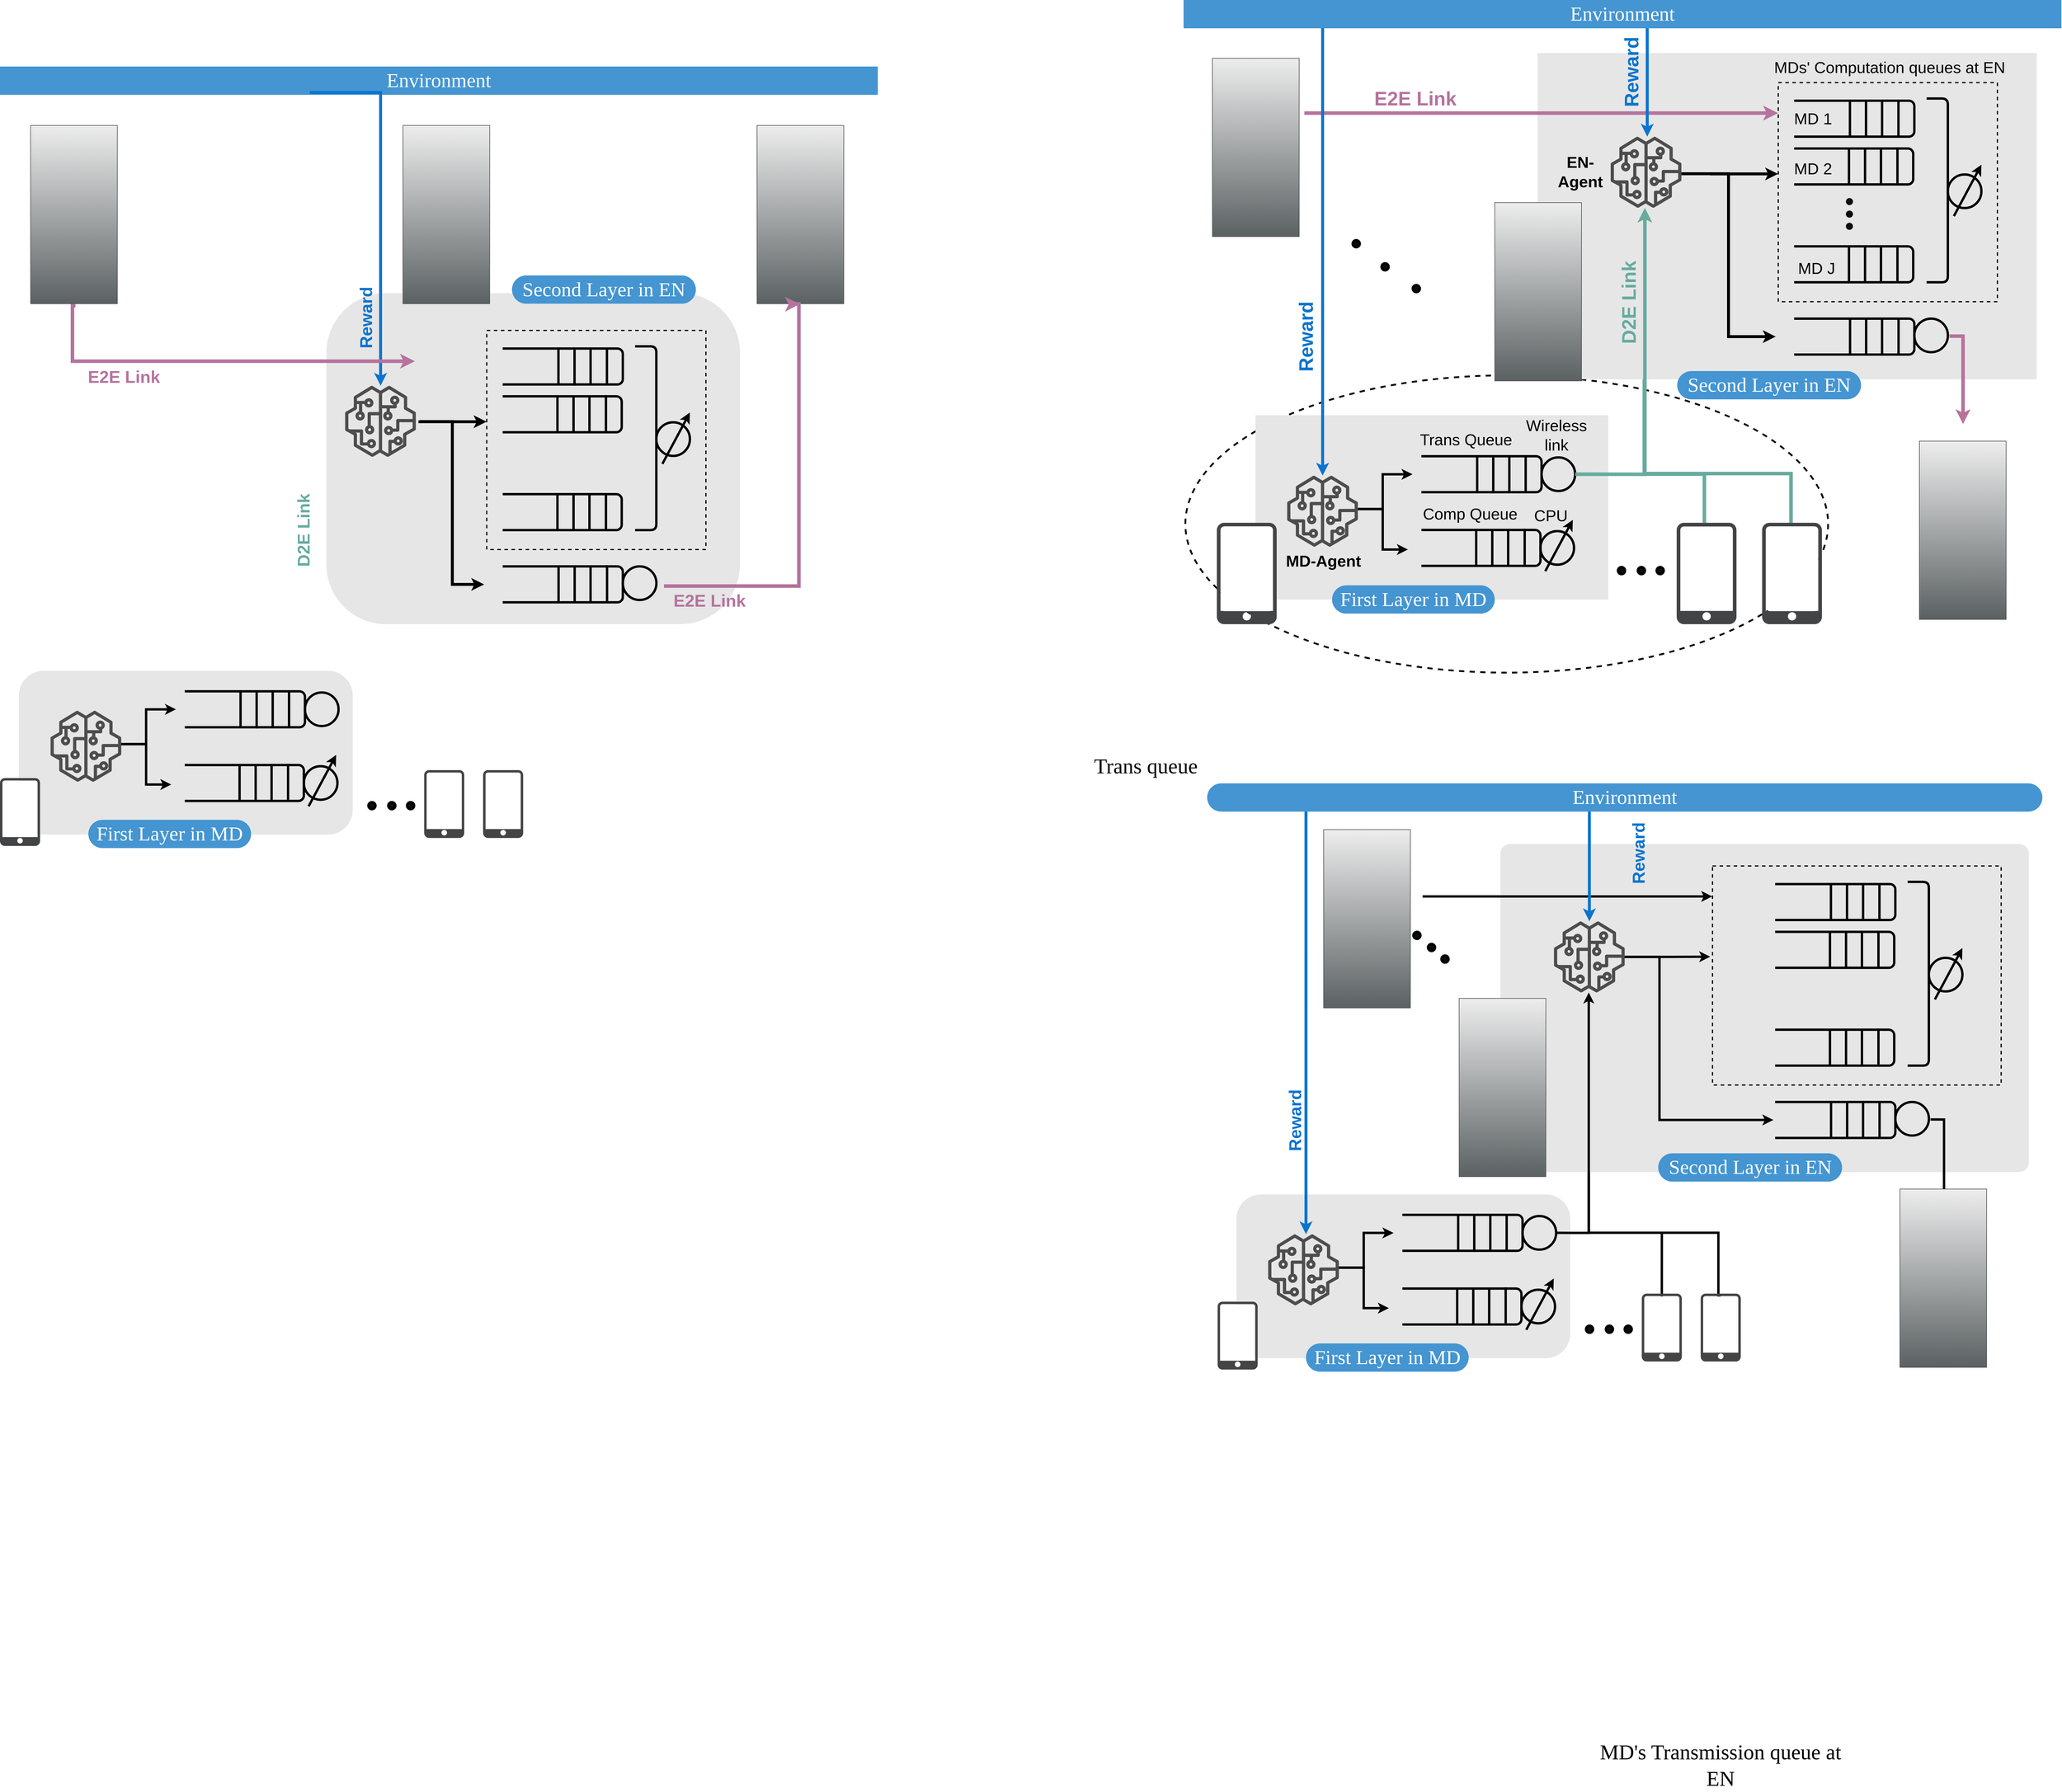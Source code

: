 <mxfile version="27.0.3">
  <diagram name="Page-1" id="0-HIuamPLVTsX_l1XziC">
    <mxGraphModel dx="5025" dy="4426" grid="0" gridSize="10" guides="1" tooltips="1" connect="1" arrows="1" fold="1" page="1" pageScale="1" pageWidth="1100" pageHeight="850" math="0" shadow="0">
      <root>
        <mxCell id="0" />
        <mxCell id="1" parent="0" />
        <mxCell id="FrWMqiVg5OCBhaecqQ0n-191" value="" style="ellipse;whiteSpace=wrap;html=1;fillColor=none;dashed=1;strokeWidth=3;" vertex="1" parent="1">
          <mxGeometry x="663" y="-1892.7" width="1091" height="504.7" as="geometry" />
        </mxCell>
        <mxCell id="TwdX6o6YfYwtIvAuUACk-3" value="" style="sketch=0;pointerEvents=1;shadow=0;dashed=0;html=1;strokeColor=none;fillColor=#434445;aspect=fixed;labelPosition=center;verticalLabelPosition=bottom;verticalAlign=top;align=center;outlineConnect=0;shape=mxgraph.vvd.phone;" parent="1" vertex="1">
          <mxGeometry x="1496.96" y="-1642.34" width="101.5" height="172.03" as="geometry" />
        </mxCell>
        <mxCell id="TwdX6o6YfYwtIvAuUACk-4" style="edgeStyle=orthogonalEdgeStyle;rounded=0;orthogonalLoop=1;jettySize=auto;html=1;strokeWidth=6;strokeColor=#67AB9F;" parent="1" source="FrWMqiVg5OCBhaecqQ0n-2" edge="1">
          <mxGeometry relative="1" as="geometry">
            <mxPoint x="1445" y="-2152" as="targetPoint" />
            <Array as="points">
              <mxPoint x="1691" y="-1726" />
              <mxPoint x="1442" y="-1726" />
              <mxPoint x="1442" y="-2152" />
            </Array>
            <mxPoint x="1675" y="-1684.34" as="sourcePoint" />
          </mxGeometry>
        </mxCell>
        <mxCell id="TwdX6o6YfYwtIvAuUACk-6" style="edgeStyle=orthogonalEdgeStyle;rounded=0;orthogonalLoop=1;jettySize=auto;html=1;strokeWidth=6;strokeColor=#67AB9F;" parent="1" source="TwdX6o6YfYwtIvAuUACk-3" edge="1">
          <mxGeometry relative="1" as="geometry">
            <Array as="points">
              <mxPoint x="1544" y="-1725" />
              <mxPoint x="1443" y="-1725" />
              <mxPoint x="1443" y="-2161" />
            </Array>
            <mxPoint x="1447" y="-2161" as="targetPoint" />
          </mxGeometry>
        </mxCell>
        <mxCell id="TwdX6o6YfYwtIvAuUACk-7" value="" style="rounded=1;whiteSpace=wrap;html=1;strokeWidth=3;dashed=1;strokeColor=none;fillColor=#E6E6E6;arcSize=0;" parent="1" vertex="1">
          <mxGeometry x="782" y="-1825" width="599" height="313" as="geometry" />
        </mxCell>
        <mxCell id="TwdX6o6YfYwtIvAuUACk-8" value="" style="rounded=1;whiteSpace=wrap;html=1;fillColor=none;strokeWidth=4;strokeColor=#000000;" parent="1" vertex="1">
          <mxGeometry x="1048.64" y="-1755.32" width="218.98" height="61" as="geometry" />
        </mxCell>
        <mxCell id="TwdX6o6YfYwtIvAuUACk-9" value="" style="rounded=1;whiteSpace=wrap;html=1;fillColor=none;strokeWidth=4;strokeColor=#000000;" parent="1" vertex="1">
          <mxGeometry x="1048.64" y="-1630.2" width="217.11" height="61" as="geometry" />
        </mxCell>
        <mxCell id="TwdX6o6YfYwtIvAuUACk-10" value="" style="ellipse;whiteSpace=wrap;html=1;aspect=fixed;fillColor=none;strokeWidth=4;strokeColor=#000000;" parent="1" vertex="1">
          <mxGeometry x="1265.75" y="-1628.2" width="57" height="57" as="geometry" />
        </mxCell>
        <mxCell id="TwdX6o6YfYwtIvAuUACk-11" value="" style="rounded=0;whiteSpace=wrap;html=1;fillColor=#E6E6E6;strokeColor=none;" parent="1" vertex="1">
          <mxGeometry x="1036.64" y="-1762.04" width="27" height="200" as="geometry" />
        </mxCell>
        <mxCell id="TwdX6o6YfYwtIvAuUACk-12" value="" style="endArrow=classic;html=1;rounded=0;strokeWidth=4;strokeColor=#000000;" parent="1" edge="1">
          <mxGeometry width="50" height="50" relative="1" as="geometry">
            <mxPoint x="1273.87" y="-1560.15" as="sourcePoint" />
            <mxPoint x="1320.62" y="-1647.38" as="targetPoint" />
          </mxGeometry>
        </mxCell>
        <mxCell id="TwdX6o6YfYwtIvAuUACk-13" value="" style="ellipse;whiteSpace=wrap;html=1;aspect=fixed;fillColor=none;strokeWidth=4;strokeColor=#000000;" parent="1" vertex="1">
          <mxGeometry x="1267.62" y="-1753.32" width="57" height="57" as="geometry" />
        </mxCell>
        <mxCell id="TwdX6o6YfYwtIvAuUACk-14" value="" style="group" parent="1" vertex="1" connectable="0">
          <mxGeometry x="716.5" y="-1642.34" width="101.5" height="172.03" as="geometry" />
        </mxCell>
        <mxCell id="TwdX6o6YfYwtIvAuUACk-15" value="" style="sketch=0;pointerEvents=1;shadow=0;dashed=0;html=1;strokeColor=none;fillColor=#434445;aspect=fixed;labelPosition=center;verticalLabelPosition=bottom;verticalAlign=top;align=center;outlineConnect=0;shape=mxgraph.vvd.phone;" parent="TwdX6o6YfYwtIvAuUACk-14" vertex="1">
          <mxGeometry width="101.5" height="172.03" as="geometry" />
        </mxCell>
        <mxCell id="TwdX6o6YfYwtIvAuUACk-16" value="" style="rounded=1;whiteSpace=wrap;html=1;arcSize=7;strokeColor=none;" parent="TwdX6o6YfYwtIvAuUACk-14" vertex="1">
          <mxGeometry x="7" y="6" width="87.55" height="144" as="geometry" />
        </mxCell>
        <mxCell id="TwdX6o6YfYwtIvAuUACk-17" value="" style="rounded=1;whiteSpace=wrap;html=1;strokeWidth=3;dashed=1;strokeColor=none;fillColor=#E6E6E6;arcSize=0;" parent="1" vertex="1">
          <mxGeometry x="1261" y="-2440" width="847" height="554" as="geometry" />
        </mxCell>
        <mxCell id="TwdX6o6YfYwtIvAuUACk-18" value="" style="endArrow=none;html=1;rounded=0;entryX=0.75;entryY=0;entryDx=0;entryDy=0;exitX=0.75;exitY=1;exitDx=0;exitDy=0;strokeWidth=4;" parent="1" source="TwdX6o6YfYwtIvAuUACk-8" target="TwdX6o6YfYwtIvAuUACk-8" edge="1">
          <mxGeometry width="50" height="50" relative="1" as="geometry">
            <mxPoint x="1696.64" y="-1699.04" as="sourcePoint" />
            <mxPoint x="1746.64" y="-1749.04" as="targetPoint" />
          </mxGeometry>
        </mxCell>
        <mxCell id="TwdX6o6YfYwtIvAuUACk-19" value="" style="endArrow=none;html=1;rounded=0;entryX=0.75;entryY=0;entryDx=0;entryDy=0;exitX=0.75;exitY=1;exitDx=0;exitDy=0;strokeWidth=4;" parent="1" edge="1">
          <mxGeometry width="50" height="50" relative="1" as="geometry">
            <mxPoint x="1240.64" y="-1694.32" as="sourcePoint" />
            <mxPoint x="1240.64" y="-1755.32" as="targetPoint" />
          </mxGeometry>
        </mxCell>
        <mxCell id="TwdX6o6YfYwtIvAuUACk-20" value="" style="endArrow=none;html=1;rounded=0;entryX=0.75;entryY=0;entryDx=0;entryDy=0;exitX=0.75;exitY=1;exitDx=0;exitDy=0;strokeWidth=4;" parent="1" edge="1">
          <mxGeometry width="50" height="50" relative="1" as="geometry">
            <mxPoint x="1185.64" y="-1692.32" as="sourcePoint" />
            <mxPoint x="1185.64" y="-1753.32" as="targetPoint" />
          </mxGeometry>
        </mxCell>
        <mxCell id="TwdX6o6YfYwtIvAuUACk-21" value="" style="endArrow=none;html=1;rounded=0;entryX=0.75;entryY=0;entryDx=0;entryDy=0;exitX=0.75;exitY=1;exitDx=0;exitDy=0;strokeWidth=4;" parent="1" edge="1">
          <mxGeometry width="50" height="50" relative="1" as="geometry">
            <mxPoint x="1158.31" y="-1693.07" as="sourcePoint" />
            <mxPoint x="1158.31" y="-1754.07" as="targetPoint" />
          </mxGeometry>
        </mxCell>
        <mxCell id="TwdX6o6YfYwtIvAuUACk-22" value="" style="endArrow=none;html=1;rounded=0;entryX=0.75;entryY=0;entryDx=0;entryDy=0;exitX=0.75;exitY=1;exitDx=0;exitDy=0;strokeWidth=4;" parent="1" edge="1">
          <mxGeometry width="50" height="50" relative="1" as="geometry">
            <mxPoint x="1210.97" y="-1570.92" as="sourcePoint" />
            <mxPoint x="1210.97" y="-1631.92" as="targetPoint" />
          </mxGeometry>
        </mxCell>
        <mxCell id="TwdX6o6YfYwtIvAuUACk-23" value="" style="endArrow=none;html=1;rounded=0;entryX=0.75;entryY=0;entryDx=0;entryDy=0;exitX=0.75;exitY=1;exitDx=0;exitDy=0;strokeWidth=4;" parent="1" edge="1">
          <mxGeometry width="50" height="50" relative="1" as="geometry">
            <mxPoint x="1238.97" y="-1571.2" as="sourcePoint" />
            <mxPoint x="1238.97" y="-1632.2" as="targetPoint" />
          </mxGeometry>
        </mxCell>
        <mxCell id="TwdX6o6YfYwtIvAuUACk-24" value="" style="endArrow=none;html=1;rounded=0;entryX=0.75;entryY=0;entryDx=0;entryDy=0;exitX=0.75;exitY=1;exitDx=0;exitDy=0;strokeWidth=4;" parent="1" edge="1">
          <mxGeometry width="50" height="50" relative="1" as="geometry">
            <mxPoint x="1183.97" y="-1569.2" as="sourcePoint" />
            <mxPoint x="1183.97" y="-1630.2" as="targetPoint" />
          </mxGeometry>
        </mxCell>
        <mxCell id="TwdX6o6YfYwtIvAuUACk-25" value="" style="endArrow=none;html=1;rounded=0;entryX=0.75;entryY=0;entryDx=0;entryDy=0;exitX=0.75;exitY=1;exitDx=0;exitDy=0;strokeWidth=4;" parent="1" edge="1">
          <mxGeometry width="50" height="50" relative="1" as="geometry">
            <mxPoint x="1156.64" y="-1569.95" as="sourcePoint" />
            <mxPoint x="1156.64" y="-1630.95" as="targetPoint" />
          </mxGeometry>
        </mxCell>
        <mxCell id="TwdX6o6YfYwtIvAuUACk-26" value="" style="rounded=1;whiteSpace=wrap;html=1;fillColor=none;strokeWidth=4;strokeColor=#000000;" parent="1" vertex="1">
          <mxGeometry x="1681.38" y="-2358.98" width="218.98" height="61" as="geometry" />
        </mxCell>
        <mxCell id="TwdX6o6YfYwtIvAuUACk-27" value="" style="rounded=1;whiteSpace=wrap;html=1;fillColor=none;strokeWidth=4;strokeColor=#000000;" parent="1" vertex="1">
          <mxGeometry x="1681.38" y="-2277.86" width="217.11" height="61" as="geometry" />
        </mxCell>
        <mxCell id="TwdX6o6YfYwtIvAuUACk-28" value="" style="endArrow=none;html=1;rounded=0;entryX=0.75;entryY=0;entryDx=0;entryDy=0;exitX=0.75;exitY=1;exitDx=0;exitDy=0;strokeWidth=4;" parent="1" source="TwdX6o6YfYwtIvAuUACk-26" target="TwdX6o6YfYwtIvAuUACk-26" edge="1">
          <mxGeometry width="50" height="50" relative="1" as="geometry">
            <mxPoint x="2329.38" y="-2302.7" as="sourcePoint" />
            <mxPoint x="2379.38" y="-2352.7" as="targetPoint" />
          </mxGeometry>
        </mxCell>
        <mxCell id="TwdX6o6YfYwtIvAuUACk-29" value="" style="endArrow=none;html=1;rounded=0;entryX=0.75;entryY=0;entryDx=0;entryDy=0;exitX=0.75;exitY=1;exitDx=0;exitDy=0;strokeWidth=4;" parent="1" edge="1">
          <mxGeometry width="50" height="50" relative="1" as="geometry">
            <mxPoint x="1873.38" y="-2297.98" as="sourcePoint" />
            <mxPoint x="1873.38" y="-2358.98" as="targetPoint" />
          </mxGeometry>
        </mxCell>
        <mxCell id="TwdX6o6YfYwtIvAuUACk-30" value="" style="endArrow=none;html=1;rounded=0;entryX=0.75;entryY=0;entryDx=0;entryDy=0;exitX=0.75;exitY=1;exitDx=0;exitDy=0;strokeWidth=4;" parent="1" edge="1">
          <mxGeometry width="50" height="50" relative="1" as="geometry">
            <mxPoint x="1818.38" y="-2295.98" as="sourcePoint" />
            <mxPoint x="1818.38" y="-2356.98" as="targetPoint" />
          </mxGeometry>
        </mxCell>
        <mxCell id="TwdX6o6YfYwtIvAuUACk-31" value="" style="endArrow=none;html=1;rounded=0;entryX=0.75;entryY=0;entryDx=0;entryDy=0;exitX=0.75;exitY=1;exitDx=0;exitDy=0;strokeWidth=4;" parent="1" edge="1">
          <mxGeometry width="50" height="50" relative="1" as="geometry">
            <mxPoint x="1791.05" y="-2296.73" as="sourcePoint" />
            <mxPoint x="1791.05" y="-2357.73" as="targetPoint" />
          </mxGeometry>
        </mxCell>
        <mxCell id="TwdX6o6YfYwtIvAuUACk-32" value="" style="endArrow=none;html=1;rounded=0;entryX=0.75;entryY=0;entryDx=0;entryDy=0;exitX=0.75;exitY=1;exitDx=0;exitDy=0;strokeWidth=4;" parent="1" edge="1">
          <mxGeometry width="50" height="50" relative="1" as="geometry">
            <mxPoint x="1843.71" y="-2218.58" as="sourcePoint" />
            <mxPoint x="1843.71" y="-2279.58" as="targetPoint" />
          </mxGeometry>
        </mxCell>
        <mxCell id="TwdX6o6YfYwtIvAuUACk-33" value="" style="endArrow=none;html=1;rounded=0;entryX=0.75;entryY=0;entryDx=0;entryDy=0;exitX=0.75;exitY=1;exitDx=0;exitDy=0;strokeWidth=4;" parent="1" edge="1">
          <mxGeometry width="50" height="50" relative="1" as="geometry">
            <mxPoint x="1871.71" y="-2218.86" as="sourcePoint" />
            <mxPoint x="1871.71" y="-2279.86" as="targetPoint" />
          </mxGeometry>
        </mxCell>
        <mxCell id="TwdX6o6YfYwtIvAuUACk-34" value="" style="endArrow=none;html=1;rounded=0;entryX=0.75;entryY=0;entryDx=0;entryDy=0;exitX=0.75;exitY=1;exitDx=0;exitDy=0;strokeWidth=4;" parent="1" edge="1">
          <mxGeometry width="50" height="50" relative="1" as="geometry">
            <mxPoint x="1816.71" y="-2216.86" as="sourcePoint" />
            <mxPoint x="1816.71" y="-2277.86" as="targetPoint" />
          </mxGeometry>
        </mxCell>
        <mxCell id="TwdX6o6YfYwtIvAuUACk-35" value="" style="endArrow=none;html=1;rounded=0;entryX=0.75;entryY=0;entryDx=0;entryDy=0;exitX=0.75;exitY=1;exitDx=0;exitDy=0;strokeWidth=4;" parent="1" edge="1">
          <mxGeometry width="50" height="50" relative="1" as="geometry">
            <mxPoint x="1789.38" y="-2217.61" as="sourcePoint" />
            <mxPoint x="1789.38" y="-2278.61" as="targetPoint" />
          </mxGeometry>
        </mxCell>
        <mxCell id="TwdX6o6YfYwtIvAuUACk-36" value="" style="rounded=1;whiteSpace=wrap;html=1;fillColor=none;strokeWidth=4;strokeColor=#000000;" parent="1" vertex="1">
          <mxGeometry x="1681.38" y="-2111.7" width="217.11" height="61" as="geometry" />
        </mxCell>
        <mxCell id="TwdX6o6YfYwtIvAuUACk-37" value="" style="endArrow=none;html=1;rounded=0;entryX=0.75;entryY=0;entryDx=0;entryDy=0;exitX=0.75;exitY=1;exitDx=0;exitDy=0;strokeWidth=4;" parent="1" edge="1">
          <mxGeometry width="50" height="50" relative="1" as="geometry">
            <mxPoint x="1843.71" y="-2052.42" as="sourcePoint" />
            <mxPoint x="1843.71" y="-2113.42" as="targetPoint" />
          </mxGeometry>
        </mxCell>
        <mxCell id="TwdX6o6YfYwtIvAuUACk-38" value="" style="endArrow=none;html=1;rounded=0;entryX=0.75;entryY=0;entryDx=0;entryDy=0;exitX=0.75;exitY=1;exitDx=0;exitDy=0;strokeWidth=4;" parent="1" edge="1">
          <mxGeometry width="50" height="50" relative="1" as="geometry">
            <mxPoint x="1871.71" y="-2052.7" as="sourcePoint" />
            <mxPoint x="1871.71" y="-2113.7" as="targetPoint" />
          </mxGeometry>
        </mxCell>
        <mxCell id="TwdX6o6YfYwtIvAuUACk-39" value="" style="endArrow=none;html=1;rounded=0;entryX=0.75;entryY=0;entryDx=0;entryDy=0;exitX=0.75;exitY=1;exitDx=0;exitDy=0;strokeWidth=4;" parent="1" edge="1">
          <mxGeometry width="50" height="50" relative="1" as="geometry">
            <mxPoint x="1816.71" y="-2050.7" as="sourcePoint" />
            <mxPoint x="1816.71" y="-2111.7" as="targetPoint" />
          </mxGeometry>
        </mxCell>
        <mxCell id="TwdX6o6YfYwtIvAuUACk-40" value="" style="endArrow=none;html=1;rounded=0;entryX=0.75;entryY=0;entryDx=0;entryDy=0;exitX=0.75;exitY=1;exitDx=0;exitDy=0;strokeWidth=4;" parent="1" edge="1">
          <mxGeometry width="50" height="50" relative="1" as="geometry">
            <mxPoint x="1789.38" y="-2051.45" as="sourcePoint" />
            <mxPoint x="1789.38" y="-2112.45" as="targetPoint" />
          </mxGeometry>
        </mxCell>
        <mxCell id="TwdX6o6YfYwtIvAuUACk-41" value="" style="shape=curlyBracket;whiteSpace=wrap;html=1;rounded=1;flipH=1;labelPosition=right;verticalLabelPosition=middle;align=left;verticalAlign=middle;strokeWidth=4;size=0;" parent="1" vertex="1">
          <mxGeometry x="1921.23" y="-2362.7" width="36" height="312" as="geometry" />
        </mxCell>
        <mxCell id="TwdX6o6YfYwtIvAuUACk-42" value="" style="rounded=1;whiteSpace=wrap;html=1;fillColor=#E6E6E6;strokeWidth=4;strokeColor=#000000;" parent="1" vertex="1">
          <mxGeometry x="1683.25" y="-1989.04" width="217.11" height="61" as="geometry" />
        </mxCell>
        <mxCell id="TwdX6o6YfYwtIvAuUACk-43" value="" style="endArrow=none;html=1;rounded=0;entryX=0.75;entryY=0;entryDx=0;entryDy=0;exitX=0.75;exitY=1;exitDx=0;exitDy=0;strokeWidth=4;" parent="1" edge="1">
          <mxGeometry width="50" height="50" relative="1" as="geometry">
            <mxPoint x="1845.58" y="-1929.76" as="sourcePoint" />
            <mxPoint x="1845.58" y="-1990.76" as="targetPoint" />
          </mxGeometry>
        </mxCell>
        <mxCell id="TwdX6o6YfYwtIvAuUACk-44" value="" style="endArrow=none;html=1;rounded=0;entryX=0.75;entryY=0;entryDx=0;entryDy=0;exitX=0.75;exitY=1;exitDx=0;exitDy=0;strokeWidth=4;" parent="1" edge="1">
          <mxGeometry width="50" height="50" relative="1" as="geometry">
            <mxPoint x="1873.58" y="-1930.04" as="sourcePoint" />
            <mxPoint x="1873.58" y="-1991.04" as="targetPoint" />
          </mxGeometry>
        </mxCell>
        <mxCell id="TwdX6o6YfYwtIvAuUACk-45" value="" style="endArrow=none;html=1;rounded=0;entryX=0.75;entryY=0;entryDx=0;entryDy=0;exitX=0.75;exitY=1;exitDx=0;exitDy=0;strokeWidth=4;" parent="1" edge="1">
          <mxGeometry width="50" height="50" relative="1" as="geometry">
            <mxPoint x="1818.58" y="-1928.04" as="sourcePoint" />
            <mxPoint x="1818.58" y="-1989.04" as="targetPoint" />
          </mxGeometry>
        </mxCell>
        <mxCell id="TwdX6o6YfYwtIvAuUACk-46" value="" style="endArrow=none;html=1;rounded=0;entryX=0.75;entryY=0;entryDx=0;entryDy=0;exitX=0.75;exitY=1;exitDx=0;exitDy=0;strokeWidth=4;" parent="1" edge="1">
          <mxGeometry width="50" height="50" relative="1" as="geometry">
            <mxPoint x="1791.25" y="-1928.79" as="sourcePoint" />
            <mxPoint x="1791.25" y="-1989.79" as="targetPoint" />
          </mxGeometry>
        </mxCell>
        <mxCell id="TwdX6o6YfYwtIvAuUACk-47" value="" style="rounded=0;whiteSpace=wrap;html=1;fillColor=#E6E6E6;strokeColor=none;" parent="1" vertex="1">
          <mxGeometry x="1669.38" y="-2365.7" width="27" height="456" as="geometry" />
        </mxCell>
        <mxCell id="TwdX6o6YfYwtIvAuUACk-48" style="edgeStyle=orthogonalEdgeStyle;rounded=0;orthogonalLoop=1;jettySize=auto;html=1;strokeWidth=6;strokeColor=#B5739D;" parent="1" edge="1">
          <mxGeometry relative="1" as="geometry">
            <mxPoint x="1983" y="-1810" as="targetPoint" />
            <mxPoint x="1960.21" y="-1959.33" as="sourcePoint" />
            <Array as="points">
              <mxPoint x="1983" y="-1959" />
              <mxPoint x="1983" y="-1822" />
            </Array>
          </mxGeometry>
        </mxCell>
        <mxCell id="TwdX6o6YfYwtIvAuUACk-49" value="" style="ellipse;whiteSpace=wrap;html=1;aspect=fixed;fillColor=none;strokeWidth=4;strokeColor=#000000;" parent="1" vertex="1">
          <mxGeometry x="1900.36" y="-1989.04" width="57" height="57" as="geometry" />
        </mxCell>
        <mxCell id="TwdX6o6YfYwtIvAuUACk-50" value="" style="ellipse;whiteSpace=wrap;html=1;aspect=fixed;fillColor=none;strokeWidth=4;strokeColor=#000000;" parent="1" vertex="1">
          <mxGeometry x="1957.23" y="-2233.7" width="57" height="57" as="geometry" />
        </mxCell>
        <mxCell id="TwdX6o6YfYwtIvAuUACk-51" value="" style="endArrow=classic;html=1;rounded=0;strokeWidth=4;strokeColor=#000000;" parent="1" edge="1">
          <mxGeometry width="50" height="50" relative="1" as="geometry">
            <mxPoint x="1967.48" y="-2163.09" as="sourcePoint" />
            <mxPoint x="2014.23" y="-2250.32" as="targetPoint" />
          </mxGeometry>
        </mxCell>
        <mxCell id="TwdX6o6YfYwtIvAuUACk-52" style="edgeStyle=orthogonalEdgeStyle;rounded=0;orthogonalLoop=1;jettySize=auto;html=1;strokeWidth=4;" parent="1" source="TwdX6o6YfYwtIvAuUACk-53" target="TwdX6o6YfYwtIvAuUACk-8" edge="1">
          <mxGeometry relative="1" as="geometry">
            <Array as="points">
              <mxPoint x="998" y="-1665.7" />
              <mxPoint x="998" y="-1724.7" />
            </Array>
          </mxGeometry>
        </mxCell>
        <mxCell id="TwdX6o6YfYwtIvAuUACk-53" value="" style="sketch=0;outlineConnect=0;fontColor=#232F3E;gradientColor=none;fillColor=#4D4D4D;strokeColor=none;dashed=0;verticalLabelPosition=bottom;verticalAlign=top;align=center;html=1;fontSize=14;fontStyle=0;pointerEvents=1;shape=mxgraph.aws4.sagemaker_model;fontFamily=Garamond;spacing=3;" parent="1" vertex="1">
          <mxGeometry x="835.83" y="-1732.46" width="120" height="140.83" as="geometry" />
        </mxCell>
        <mxCell id="TwdX6o6YfYwtIvAuUACk-54" value="" style="sketch=0;outlineConnect=0;fontColor=#232F3E;gradientColor=none;fillColor=#4D4D4D;strokeColor=none;dashed=0;verticalLabelPosition=bottom;verticalAlign=top;align=center;html=1;fontSize=14;fontStyle=0;pointerEvents=1;shape=mxgraph.aws4.sagemaker_model;fontFamily=Garamond;spacing=3;" parent="1" vertex="1">
          <mxGeometry x="1384.96" y="-2308" width="120" height="140.83" as="geometry" />
        </mxCell>
        <mxCell id="TwdX6o6YfYwtIvAuUACk-55" value="" style="rounded=1;whiteSpace=wrap;html=1;fillColor=none;strokeWidth=2;dashed=1;arcSize=0;" parent="1" vertex="1">
          <mxGeometry x="1669.38" y="-2389.7" width="372" height="372" as="geometry" />
        </mxCell>
        <mxCell id="TwdX6o6YfYwtIvAuUACk-56" style="edgeStyle=orthogonalEdgeStyle;rounded=0;orthogonalLoop=1;jettySize=auto;html=1;strokeWidth=5;" parent="1" edge="1">
          <mxGeometry relative="1" as="geometry">
            <mxPoint x="1669" y="-2234.7" as="targetPoint" />
            <Array as="points">
              <mxPoint x="1556" y="-2235" />
            </Array>
            <mxPoint x="1556" y="-2237" as="sourcePoint" />
          </mxGeometry>
        </mxCell>
        <mxCell id="TwdX6o6YfYwtIvAuUACk-57" style="edgeStyle=orthogonalEdgeStyle;rounded=0;orthogonalLoop=1;jettySize=auto;html=1;entryX=-0.162;entryY=0.893;entryDx=0;entryDy=0;entryPerimeter=0;strokeWidth=5;" parent="1" source="TwdX6o6YfYwtIvAuUACk-54" target="TwdX6o6YfYwtIvAuUACk-47" edge="1">
          <mxGeometry relative="1" as="geometry">
            <Array as="points">
              <mxPoint x="1585" y="-2235" />
              <mxPoint x="1585" y="-1959" />
            </Array>
            <mxPoint x="1556" y="-2235" as="sourcePoint" />
          </mxGeometry>
        </mxCell>
        <mxCell id="TwdX6o6YfYwtIvAuUACk-58" style="edgeStyle=orthogonalEdgeStyle;rounded=0;orthogonalLoop=1;jettySize=auto;html=1;entryX=0.153;entryY=0.825;entryDx=0;entryDy=0;entryPerimeter=0;strokeWidth=4;" parent="1" source="TwdX6o6YfYwtIvAuUACk-53" target="TwdX6o6YfYwtIvAuUACk-11" edge="1">
          <mxGeometry relative="1" as="geometry">
            <Array as="points">
              <mxPoint x="998" y="-1665.7" />
              <mxPoint x="998" y="-1596.7" />
            </Array>
          </mxGeometry>
        </mxCell>
        <mxCell id="TwdX6o6YfYwtIvAuUACk-59" value="" style="edgeStyle=orthogonalEdgeStyle;rounded=0;orthogonalLoop=1;jettySize=auto;html=1;exitX=1;exitY=0.5;exitDx=0;exitDy=0;strokeWidth=6;strokeColor=#67AB9F;" parent="1" source="TwdX6o6YfYwtIvAuUACk-13" target="TwdX6o6YfYwtIvAuUACk-54" edge="1">
          <mxGeometry relative="1" as="geometry">
            <mxPoint x="1394" y="-1850" as="targetPoint" />
            <mxPoint x="1325" y="-1766.7" as="sourcePoint" />
            <Array as="points">
              <mxPoint x="1443" y="-1725" />
            </Array>
          </mxGeometry>
        </mxCell>
        <mxCell id="TwdX6o6YfYwtIvAuUACk-62" value="&lt;font style=&quot;color: rgb(255, 255, 255); font-size: 34px;&quot;&gt;First Layer in MD&lt;/font&gt;" style="rounded=1;whiteSpace=wrap;html=1;arcSize=50;fillColor=#4495D1;strokeColor=none;fontSize=20;fontStyle=0;fontFamily=Garamond;spacing=3;" parent="1" vertex="1">
          <mxGeometry x="912.04" y="-1536.19" width="276.19" height="48" as="geometry" />
        </mxCell>
        <mxCell id="TwdX6o6YfYwtIvAuUACk-63" value="&lt;font style=&quot;color: rgb(255, 255, 255); font-size: 34px;&quot;&gt;Second Layer in EN&lt;/font&gt;" style="rounded=1;whiteSpace=wrap;html=1;arcSize=50;fillColor=#4495D1;strokeColor=none;fontSize=20;fontStyle=0;fontFamily=Garamond;spacing=3;" parent="1" vertex="1">
          <mxGeometry x="1497.83" y="-1900.0" width="312.17" height="48" as="geometry" />
        </mxCell>
        <mxCell id="TwdX6o6YfYwtIvAuUACk-64" style="edgeStyle=orthogonalEdgeStyle;rounded=0;orthogonalLoop=1;jettySize=auto;html=1;entryX=-0.001;entryY=0.139;entryDx=0;entryDy=0;entryPerimeter=0;strokeWidth=6;strokeColor=#B5739D;" parent="1" target="TwdX6o6YfYwtIvAuUACk-55" edge="1">
          <mxGeometry relative="1" as="geometry">
            <Array as="points">
              <mxPoint x="1287" y="-2338" />
              <mxPoint x="1287" y="-2338" />
            </Array>
            <mxPoint x="865" y="-2338" as="sourcePoint" />
          </mxGeometry>
        </mxCell>
        <mxCell id="TwdX6o6YfYwtIvAuUACk-65" style="edgeStyle=orthogonalEdgeStyle;rounded=0;orthogonalLoop=1;jettySize=auto;html=1;strokeWidth=5;fillColor=#dae8fc;strokeColor=#0A74CF;" parent="1" source="TwdX6o6YfYwtIvAuUACk-67" target="TwdX6o6YfYwtIvAuUACk-53" edge="1">
          <mxGeometry relative="1" as="geometry">
            <Array as="points">
              <mxPoint x="896" y="-2130" />
              <mxPoint x="896" y="-2130" />
            </Array>
          </mxGeometry>
        </mxCell>
        <mxCell id="TwdX6o6YfYwtIvAuUACk-66" style="edgeStyle=orthogonalEdgeStyle;rounded=0;orthogonalLoop=1;jettySize=auto;html=1;strokeWidth=5;fillColor=#dae8fc;strokeColor=#0A74CF;" parent="1" source="TwdX6o6YfYwtIvAuUACk-67" target="TwdX6o6YfYwtIvAuUACk-54" edge="1">
          <mxGeometry relative="1" as="geometry">
            <Array as="points">
              <mxPoint x="1447" y="-2392" />
              <mxPoint x="1447" y="-2392" />
            </Array>
          </mxGeometry>
        </mxCell>
        <mxCell id="TwdX6o6YfYwtIvAuUACk-67" value="&lt;font style=&quot;color: rgb(255, 255, 255); font-size: 34px;&quot;&gt;Environment&lt;/font&gt;" style="rounded=1;whiteSpace=wrap;html=1;arcSize=0;fillColor=#4495D1;strokeColor=none;fontSize=20;fontStyle=0;fontFamily=Garamond;spacing=3;" parent="1" vertex="1">
          <mxGeometry x="660" y="-2530" width="1490" height="48" as="geometry" />
        </mxCell>
        <mxCell id="TwdX6o6YfYwtIvAuUACk-68" value="" style="ellipse;whiteSpace=wrap;html=1;aspect=fixed;fillColor=#0D0D0D;strokeWidth=4;strokeColor=#000000;" parent="1" vertex="1">
          <mxGeometry x="1397.31" y="-1567.19" width="12" height="12" as="geometry" />
        </mxCell>
        <mxCell id="TwdX6o6YfYwtIvAuUACk-69" value="" style="ellipse;whiteSpace=wrap;html=1;aspect=fixed;fillColor=#0D0D0D;strokeWidth=4;strokeColor=#000000;" parent="1" vertex="1">
          <mxGeometry x="1431.05" y="-1567.19" width="12" height="12" as="geometry" />
        </mxCell>
        <mxCell id="TwdX6o6YfYwtIvAuUACk-70" value="" style="ellipse;whiteSpace=wrap;html=1;aspect=fixed;fillColor=#0D0D0D;strokeWidth=4;strokeColor=#000000;" parent="1" vertex="1">
          <mxGeometry x="1462.96" y="-1567.19" width="12" height="12" as="geometry" />
        </mxCell>
        <mxCell id="TwdX6o6YfYwtIvAuUACk-85" value="&lt;font&gt;&lt;b style=&quot;color: rgb(10, 116, 207);&quot;&gt;Reward&lt;/b&gt;&lt;/font&gt;" style="text;html=1;align=center;verticalAlign=middle;whiteSpace=wrap;rounded=0;rotation=-90;fontSize=33;" parent="1" vertex="1">
          <mxGeometry x="837.5" y="-1973.16" width="60" height="30" as="geometry" />
        </mxCell>
        <mxCell id="TwdX6o6YfYwtIvAuUACk-86" value="&lt;font&gt;&lt;b style=&quot;color: rgb(10, 116, 207);&quot;&gt;Reward&lt;/b&gt;&lt;/font&gt;" style="text;html=1;align=center;verticalAlign=middle;whiteSpace=wrap;rounded=0;rotation=-90;fontSize=33;" parent="1" vertex="1">
          <mxGeometry x="1389.96" y="-2423" width="60" height="30" as="geometry" />
        </mxCell>
        <mxCell id="TwdX6o6YfYwtIvAuUACk-242" style="edgeStyle=orthogonalEdgeStyle;rounded=0;orthogonalLoop=1;jettySize=auto;html=1;strokeWidth=4;exitX=0.5;exitY=0;exitDx=0;exitDy=0;" parent="1" source="TwdX6o6YfYwtIvAuUACk-313" target="TwdX6o6YfYwtIvAuUACk-295" edge="1">
          <mxGeometry relative="1" as="geometry">
            <mxPoint x="1336.826" y="-525.646" as="targetPoint" />
            <Array as="points">
              <mxPoint x="1567.74" y="-329" />
              <mxPoint x="1567.74" y="-437" />
              <mxPoint x="1347.74" y="-437" />
              <mxPoint x="1347.74" y="-684" />
            </Array>
            <mxPoint x="1642.74" y="-354.34" as="sourcePoint" />
          </mxGeometry>
        </mxCell>
        <mxCell id="TwdX6o6YfYwtIvAuUACk-243" style="edgeStyle=orthogonalEdgeStyle;rounded=0;orthogonalLoop=1;jettySize=auto;html=1;strokeWidth=4;exitX=0.5;exitY=0;exitDx=0;exitDy=0;" parent="1" source="TwdX6o6YfYwtIvAuUACk-316" target="TwdX6o6YfYwtIvAuUACk-295" edge="1">
          <mxGeometry relative="1" as="geometry">
            <Array as="points">
              <mxPoint x="1471.74" y="-437" />
              <mxPoint x="1347.74" y="-437" />
              <mxPoint x="1347.74" y="-684" />
            </Array>
            <mxPoint x="1338.298" y="-524.133" as="targetPoint" />
            <mxPoint x="1494.74" y="-354.34" as="sourcePoint" />
          </mxGeometry>
        </mxCell>
        <mxCell id="TwdX6o6YfYwtIvAuUACk-244" value="" style="rounded=1;whiteSpace=wrap;html=1;strokeWidth=3;dashed=1;strokeColor=none;fillColor=#E6E6E6;" parent="1" vertex="1">
          <mxGeometry x="749.74" y="-502.04" width="566.64" height="278.04" as="geometry" />
        </mxCell>
        <mxCell id="TwdX6o6YfYwtIvAuUACk-245" value="" style="rounded=1;whiteSpace=wrap;html=1;fillColor=none;strokeWidth=4;strokeColor=#000000;" parent="1" vertex="1">
          <mxGeometry x="1016.38" y="-467.32" width="218.98" height="61" as="geometry" />
        </mxCell>
        <mxCell id="TwdX6o6YfYwtIvAuUACk-246" value="" style="rounded=1;whiteSpace=wrap;html=1;fillColor=none;strokeWidth=4;strokeColor=#000000;" parent="1" vertex="1">
          <mxGeometry x="1016.38" y="-342.2" width="217.11" height="61" as="geometry" />
        </mxCell>
        <mxCell id="TwdX6o6YfYwtIvAuUACk-247" value="" style="ellipse;whiteSpace=wrap;html=1;aspect=fixed;fillColor=none;strokeWidth=4;strokeColor=#000000;" parent="1" vertex="1">
          <mxGeometry x="1233.49" y="-340.2" width="57" height="57" as="geometry" />
        </mxCell>
        <mxCell id="TwdX6o6YfYwtIvAuUACk-248" value="" style="rounded=0;whiteSpace=wrap;html=1;fillColor=#E6E6E6;strokeColor=none;" parent="1" vertex="1">
          <mxGeometry x="1004.38" y="-474.04" width="27" height="200" as="geometry" />
        </mxCell>
        <mxCell id="TwdX6o6YfYwtIvAuUACk-249" value="" style="endArrow=classic;html=1;rounded=0;strokeWidth=4;strokeColor=#000000;" parent="1" edge="1">
          <mxGeometry width="50" height="50" relative="1" as="geometry">
            <mxPoint x="1241.61" y="-272.15" as="sourcePoint" />
            <mxPoint x="1288.36" y="-359.38" as="targetPoint" />
          </mxGeometry>
        </mxCell>
        <mxCell id="TwdX6o6YfYwtIvAuUACk-250" value="" style="ellipse;whiteSpace=wrap;html=1;aspect=fixed;fillColor=none;strokeWidth=4;strokeColor=#000000;" parent="1" vertex="1">
          <mxGeometry x="1235.36" y="-465.32" width="57" height="57" as="geometry" />
        </mxCell>
        <mxCell id="TwdX6o6YfYwtIvAuUACk-251" value="" style="group" parent="1" vertex="1" connectable="0">
          <mxGeometry x="717.74" y="-320" width="68" height="137.69" as="geometry" />
        </mxCell>
        <mxCell id="TwdX6o6YfYwtIvAuUACk-252" value="" style="sketch=0;pointerEvents=1;shadow=0;dashed=0;html=1;strokeColor=none;fillColor=#434445;aspect=fixed;labelPosition=center;verticalLabelPosition=bottom;verticalAlign=top;align=center;outlineConnect=0;shape=mxgraph.vvd.phone;" parent="TwdX6o6YfYwtIvAuUACk-251" vertex="1">
          <mxGeometry width="68" height="115.252" as="geometry" />
        </mxCell>
        <mxCell id="TwdX6o6YfYwtIvAuUACk-253" value="" style="rounded=1;whiteSpace=wrap;html=1;arcSize=7;strokeColor=none;" parent="TwdX6o6YfYwtIvAuUACk-251" vertex="1">
          <mxGeometry x="4.69" y="4.8" width="58.65" height="95.2" as="geometry" />
        </mxCell>
        <mxCell id="TwdX6o6YfYwtIvAuUACk-254" value="" style="rounded=1;whiteSpace=wrap;html=1;strokeWidth=5;dashed=1;strokeColor=none;fillColor=#E6E6E6;arcSize=3;" parent="1" vertex="1">
          <mxGeometry x="1197.74" y="-1096.98" width="897" height="556.98" as="geometry" />
        </mxCell>
        <mxCell id="TwdX6o6YfYwtIvAuUACk-255" value="" style="endArrow=none;html=1;rounded=0;entryX=0.75;entryY=0;entryDx=0;entryDy=0;exitX=0.75;exitY=1;exitDx=0;exitDy=0;strokeWidth=4;" parent="1" source="TwdX6o6YfYwtIvAuUACk-245" target="TwdX6o6YfYwtIvAuUACk-245" edge="1">
          <mxGeometry width="50" height="50" relative="1" as="geometry">
            <mxPoint x="1664.38" y="-411.04" as="sourcePoint" />
            <mxPoint x="1714.38" y="-461.04" as="targetPoint" />
          </mxGeometry>
        </mxCell>
        <mxCell id="TwdX6o6YfYwtIvAuUACk-256" value="" style="endArrow=none;html=1;rounded=0;entryX=0.75;entryY=0;entryDx=0;entryDy=0;exitX=0.75;exitY=1;exitDx=0;exitDy=0;strokeWidth=4;" parent="1" edge="1">
          <mxGeometry width="50" height="50" relative="1" as="geometry">
            <mxPoint x="1208.38" y="-406.32" as="sourcePoint" />
            <mxPoint x="1208.38" y="-467.32" as="targetPoint" />
          </mxGeometry>
        </mxCell>
        <mxCell id="TwdX6o6YfYwtIvAuUACk-257" value="" style="endArrow=none;html=1;rounded=0;entryX=0.75;entryY=0;entryDx=0;entryDy=0;exitX=0.75;exitY=1;exitDx=0;exitDy=0;strokeWidth=4;" parent="1" edge="1">
          <mxGeometry width="50" height="50" relative="1" as="geometry">
            <mxPoint x="1153.38" y="-404.32" as="sourcePoint" />
            <mxPoint x="1153.38" y="-465.32" as="targetPoint" />
          </mxGeometry>
        </mxCell>
        <mxCell id="TwdX6o6YfYwtIvAuUACk-258" value="" style="endArrow=none;html=1;rounded=0;entryX=0.75;entryY=0;entryDx=0;entryDy=0;exitX=0.75;exitY=1;exitDx=0;exitDy=0;strokeWidth=4;" parent="1" edge="1">
          <mxGeometry width="50" height="50" relative="1" as="geometry">
            <mxPoint x="1126.05" y="-405.07" as="sourcePoint" />
            <mxPoint x="1126.05" y="-466.07" as="targetPoint" />
          </mxGeometry>
        </mxCell>
        <mxCell id="TwdX6o6YfYwtIvAuUACk-259" value="" style="endArrow=none;html=1;rounded=0;entryX=0.75;entryY=0;entryDx=0;entryDy=0;exitX=0.75;exitY=1;exitDx=0;exitDy=0;strokeWidth=4;" parent="1" edge="1">
          <mxGeometry width="50" height="50" relative="1" as="geometry">
            <mxPoint x="1178.71" y="-282.92" as="sourcePoint" />
            <mxPoint x="1178.71" y="-343.92" as="targetPoint" />
          </mxGeometry>
        </mxCell>
        <mxCell id="TwdX6o6YfYwtIvAuUACk-260" value="" style="endArrow=none;html=1;rounded=0;entryX=0.75;entryY=0;entryDx=0;entryDy=0;exitX=0.75;exitY=1;exitDx=0;exitDy=0;strokeWidth=4;" parent="1" edge="1">
          <mxGeometry width="50" height="50" relative="1" as="geometry">
            <mxPoint x="1206.71" y="-283.2" as="sourcePoint" />
            <mxPoint x="1206.71" y="-344.2" as="targetPoint" />
          </mxGeometry>
        </mxCell>
        <mxCell id="TwdX6o6YfYwtIvAuUACk-261" value="" style="endArrow=none;html=1;rounded=0;entryX=0.75;entryY=0;entryDx=0;entryDy=0;exitX=0.75;exitY=1;exitDx=0;exitDy=0;strokeWidth=4;" parent="1" edge="1">
          <mxGeometry width="50" height="50" relative="1" as="geometry">
            <mxPoint x="1151.71" y="-281.2" as="sourcePoint" />
            <mxPoint x="1151.71" y="-342.2" as="targetPoint" />
          </mxGeometry>
        </mxCell>
        <mxCell id="TwdX6o6YfYwtIvAuUACk-262" value="" style="endArrow=none;html=1;rounded=0;entryX=0.75;entryY=0;entryDx=0;entryDy=0;exitX=0.75;exitY=1;exitDx=0;exitDy=0;strokeWidth=4;" parent="1" edge="1">
          <mxGeometry width="50" height="50" relative="1" as="geometry">
            <mxPoint x="1124.38" y="-281.95" as="sourcePoint" />
            <mxPoint x="1124.38" y="-342.95" as="targetPoint" />
          </mxGeometry>
        </mxCell>
        <mxCell id="TwdX6o6YfYwtIvAuUACk-263" value="" style="rounded=1;whiteSpace=wrap;html=1;fillColor=none;strokeWidth=4;strokeColor=#000000;" parent="1" vertex="1">
          <mxGeometry x="1649.12" y="-1028.98" width="218.98" height="61" as="geometry" />
        </mxCell>
        <mxCell id="TwdX6o6YfYwtIvAuUACk-264" value="" style="rounded=1;whiteSpace=wrap;html=1;fillColor=none;strokeWidth=4;strokeColor=#000000;" parent="1" vertex="1">
          <mxGeometry x="1649.12" y="-947.86" width="217.11" height="61" as="geometry" />
        </mxCell>
        <mxCell id="TwdX6o6YfYwtIvAuUACk-265" value="" style="endArrow=none;html=1;rounded=0;entryX=0.75;entryY=0;entryDx=0;entryDy=0;exitX=0.75;exitY=1;exitDx=0;exitDy=0;strokeWidth=4;" parent="1" source="TwdX6o6YfYwtIvAuUACk-263" target="TwdX6o6YfYwtIvAuUACk-263" edge="1">
          <mxGeometry width="50" height="50" relative="1" as="geometry">
            <mxPoint x="2297.12" y="-972.7" as="sourcePoint" />
            <mxPoint x="2347.12" y="-1022.7" as="targetPoint" />
          </mxGeometry>
        </mxCell>
        <mxCell id="TwdX6o6YfYwtIvAuUACk-266" value="" style="endArrow=none;html=1;rounded=0;entryX=0.75;entryY=0;entryDx=0;entryDy=0;exitX=0.75;exitY=1;exitDx=0;exitDy=0;strokeWidth=4;" parent="1" edge="1">
          <mxGeometry width="50" height="50" relative="1" as="geometry">
            <mxPoint x="1841.12" y="-967.98" as="sourcePoint" />
            <mxPoint x="1841.12" y="-1028.98" as="targetPoint" />
          </mxGeometry>
        </mxCell>
        <mxCell id="TwdX6o6YfYwtIvAuUACk-267" value="" style="endArrow=none;html=1;rounded=0;entryX=0.75;entryY=0;entryDx=0;entryDy=0;exitX=0.75;exitY=1;exitDx=0;exitDy=0;strokeWidth=4;" parent="1" edge="1">
          <mxGeometry width="50" height="50" relative="1" as="geometry">
            <mxPoint x="1786.12" y="-965.98" as="sourcePoint" />
            <mxPoint x="1786.12" y="-1026.98" as="targetPoint" />
          </mxGeometry>
        </mxCell>
        <mxCell id="TwdX6o6YfYwtIvAuUACk-268" value="" style="endArrow=none;html=1;rounded=0;entryX=0.75;entryY=0;entryDx=0;entryDy=0;exitX=0.75;exitY=1;exitDx=0;exitDy=0;strokeWidth=4;" parent="1" edge="1">
          <mxGeometry width="50" height="50" relative="1" as="geometry">
            <mxPoint x="1758.79" y="-966.73" as="sourcePoint" />
            <mxPoint x="1758.79" y="-1027.73" as="targetPoint" />
          </mxGeometry>
        </mxCell>
        <mxCell id="TwdX6o6YfYwtIvAuUACk-269" value="" style="endArrow=none;html=1;rounded=0;entryX=0.75;entryY=0;entryDx=0;entryDy=0;exitX=0.75;exitY=1;exitDx=0;exitDy=0;strokeWidth=4;" parent="1" edge="1">
          <mxGeometry width="50" height="50" relative="1" as="geometry">
            <mxPoint x="1811.45" y="-888.58" as="sourcePoint" />
            <mxPoint x="1811.45" y="-949.58" as="targetPoint" />
          </mxGeometry>
        </mxCell>
        <mxCell id="TwdX6o6YfYwtIvAuUACk-270" value="" style="endArrow=none;html=1;rounded=0;entryX=0.75;entryY=0;entryDx=0;entryDy=0;exitX=0.75;exitY=1;exitDx=0;exitDy=0;strokeWidth=4;" parent="1" edge="1">
          <mxGeometry width="50" height="50" relative="1" as="geometry">
            <mxPoint x="1839.45" y="-888.86" as="sourcePoint" />
            <mxPoint x="1839.45" y="-949.86" as="targetPoint" />
          </mxGeometry>
        </mxCell>
        <mxCell id="TwdX6o6YfYwtIvAuUACk-271" value="" style="endArrow=none;html=1;rounded=0;entryX=0.75;entryY=0;entryDx=0;entryDy=0;exitX=0.75;exitY=1;exitDx=0;exitDy=0;strokeWidth=4;" parent="1" edge="1">
          <mxGeometry width="50" height="50" relative="1" as="geometry">
            <mxPoint x="1784.45" y="-886.86" as="sourcePoint" />
            <mxPoint x="1784.45" y="-947.86" as="targetPoint" />
          </mxGeometry>
        </mxCell>
        <mxCell id="TwdX6o6YfYwtIvAuUACk-272" value="" style="endArrow=none;html=1;rounded=0;entryX=0.75;entryY=0;entryDx=0;entryDy=0;exitX=0.75;exitY=1;exitDx=0;exitDy=0;strokeWidth=4;" parent="1" edge="1">
          <mxGeometry width="50" height="50" relative="1" as="geometry">
            <mxPoint x="1757.12" y="-887.61" as="sourcePoint" />
            <mxPoint x="1757.12" y="-948.61" as="targetPoint" />
          </mxGeometry>
        </mxCell>
        <mxCell id="TwdX6o6YfYwtIvAuUACk-273" value="" style="rounded=1;whiteSpace=wrap;html=1;fillColor=none;strokeWidth=4;strokeColor=#000000;" parent="1" vertex="1">
          <mxGeometry x="1649.12" y="-781.7" width="217.11" height="61" as="geometry" />
        </mxCell>
        <mxCell id="TwdX6o6YfYwtIvAuUACk-274" value="" style="endArrow=none;html=1;rounded=0;entryX=0.75;entryY=0;entryDx=0;entryDy=0;exitX=0.75;exitY=1;exitDx=0;exitDy=0;strokeWidth=4;" parent="1" edge="1">
          <mxGeometry width="50" height="50" relative="1" as="geometry">
            <mxPoint x="1811.45" y="-722.42" as="sourcePoint" />
            <mxPoint x="1811.45" y="-783.42" as="targetPoint" />
          </mxGeometry>
        </mxCell>
        <mxCell id="TwdX6o6YfYwtIvAuUACk-275" value="" style="endArrow=none;html=1;rounded=0;entryX=0.75;entryY=0;entryDx=0;entryDy=0;exitX=0.75;exitY=1;exitDx=0;exitDy=0;strokeWidth=4;" parent="1" edge="1">
          <mxGeometry width="50" height="50" relative="1" as="geometry">
            <mxPoint x="1839.45" y="-722.7" as="sourcePoint" />
            <mxPoint x="1839.45" y="-783.7" as="targetPoint" />
          </mxGeometry>
        </mxCell>
        <mxCell id="TwdX6o6YfYwtIvAuUACk-276" value="" style="endArrow=none;html=1;rounded=0;entryX=0.75;entryY=0;entryDx=0;entryDy=0;exitX=0.75;exitY=1;exitDx=0;exitDy=0;strokeWidth=4;" parent="1" edge="1">
          <mxGeometry width="50" height="50" relative="1" as="geometry">
            <mxPoint x="1784.45" y="-720.7" as="sourcePoint" />
            <mxPoint x="1784.45" y="-781.7" as="targetPoint" />
          </mxGeometry>
        </mxCell>
        <mxCell id="TwdX6o6YfYwtIvAuUACk-277" value="" style="endArrow=none;html=1;rounded=0;entryX=0.75;entryY=0;entryDx=0;entryDy=0;exitX=0.75;exitY=1;exitDx=0;exitDy=0;strokeWidth=4;" parent="1" edge="1">
          <mxGeometry width="50" height="50" relative="1" as="geometry">
            <mxPoint x="1757.12" y="-721.45" as="sourcePoint" />
            <mxPoint x="1757.12" y="-782.45" as="targetPoint" />
          </mxGeometry>
        </mxCell>
        <mxCell id="TwdX6o6YfYwtIvAuUACk-278" value="" style="shape=curlyBracket;whiteSpace=wrap;html=1;rounded=1;flipH=1;labelPosition=right;verticalLabelPosition=middle;align=left;verticalAlign=middle;strokeWidth=4;size=0;" parent="1" vertex="1">
          <mxGeometry x="1888.97" y="-1032.7" width="36" height="312" as="geometry" />
        </mxCell>
        <mxCell id="TwdX6o6YfYwtIvAuUACk-279" value="" style="rounded=1;whiteSpace=wrap;html=1;fillColor=#E6E6E6;strokeWidth=4;strokeColor=#000000;" parent="1" vertex="1">
          <mxGeometry x="1650.99" y="-659.04" width="217.11" height="61" as="geometry" />
        </mxCell>
        <mxCell id="TwdX6o6YfYwtIvAuUACk-280" value="" style="endArrow=none;html=1;rounded=0;entryX=0.75;entryY=0;entryDx=0;entryDy=0;exitX=0.75;exitY=1;exitDx=0;exitDy=0;strokeWidth=4;" parent="1" edge="1">
          <mxGeometry width="50" height="50" relative="1" as="geometry">
            <mxPoint x="1813.32" y="-599.76" as="sourcePoint" />
            <mxPoint x="1813.32" y="-660.76" as="targetPoint" />
          </mxGeometry>
        </mxCell>
        <mxCell id="TwdX6o6YfYwtIvAuUACk-281" value="" style="endArrow=none;html=1;rounded=0;entryX=0.75;entryY=0;entryDx=0;entryDy=0;exitX=0.75;exitY=1;exitDx=0;exitDy=0;strokeWidth=4;" parent="1" edge="1">
          <mxGeometry width="50" height="50" relative="1" as="geometry">
            <mxPoint x="1841.32" y="-600.04" as="sourcePoint" />
            <mxPoint x="1841.32" y="-661.04" as="targetPoint" />
          </mxGeometry>
        </mxCell>
        <mxCell id="TwdX6o6YfYwtIvAuUACk-282" value="" style="endArrow=none;html=1;rounded=0;entryX=0.75;entryY=0;entryDx=0;entryDy=0;exitX=0.75;exitY=1;exitDx=0;exitDy=0;strokeWidth=4;" parent="1" edge="1">
          <mxGeometry width="50" height="50" relative="1" as="geometry">
            <mxPoint x="1786.32" y="-598.04" as="sourcePoint" />
            <mxPoint x="1786.32" y="-659.04" as="targetPoint" />
          </mxGeometry>
        </mxCell>
        <mxCell id="TwdX6o6YfYwtIvAuUACk-283" value="" style="endArrow=none;html=1;rounded=0;entryX=0.75;entryY=0;entryDx=0;entryDy=0;exitX=0.75;exitY=1;exitDx=0;exitDy=0;strokeWidth=4;" parent="1" edge="1">
          <mxGeometry width="50" height="50" relative="1" as="geometry">
            <mxPoint x="1758.99" y="-598.79" as="sourcePoint" />
            <mxPoint x="1758.99" y="-659.79" as="targetPoint" />
          </mxGeometry>
        </mxCell>
        <mxCell id="TwdX6o6YfYwtIvAuUACk-284" value="" style="rounded=0;whiteSpace=wrap;html=1;fillColor=#E6E6E6;strokeColor=none;" parent="1" vertex="1">
          <mxGeometry x="1637.12" y="-1035.7" width="27" height="456" as="geometry" />
        </mxCell>
        <mxCell id="TwdX6o6YfYwtIvAuUACk-285" style="edgeStyle=orthogonalEdgeStyle;rounded=0;orthogonalLoop=1;jettySize=auto;html=1;strokeWidth=4;" parent="1" edge="1">
          <mxGeometry relative="1" as="geometry">
            <mxPoint x="1950.74" y="-480" as="targetPoint" />
            <mxPoint x="1927.95" y="-629.33" as="sourcePoint" />
            <Array as="points">
              <mxPoint x="1950.74" y="-629" />
              <mxPoint x="1950.74" y="-492" />
            </Array>
          </mxGeometry>
        </mxCell>
        <mxCell id="TwdX6o6YfYwtIvAuUACk-286" value="" style="ellipse;whiteSpace=wrap;html=1;aspect=fixed;fillColor=none;strokeWidth=4;strokeColor=#000000;" parent="1" vertex="1">
          <mxGeometry x="1868.1" y="-659.04" width="57" height="57" as="geometry" />
        </mxCell>
        <mxCell id="TwdX6o6YfYwtIvAuUACk-287" value="" style="ellipse;whiteSpace=wrap;html=1;aspect=fixed;fillColor=none;strokeWidth=4;strokeColor=#000000;" parent="1" vertex="1">
          <mxGeometry x="1924.97" y="-903.7" width="57" height="57" as="geometry" />
        </mxCell>
        <mxCell id="TwdX6o6YfYwtIvAuUACk-288" value="" style="endArrow=classic;html=1;rounded=0;strokeWidth=4;strokeColor=#000000;" parent="1" edge="1">
          <mxGeometry width="50" height="50" relative="1" as="geometry">
            <mxPoint x="1935.22" y="-833.09" as="sourcePoint" />
            <mxPoint x="1981.97" y="-920.32" as="targetPoint" />
          </mxGeometry>
        </mxCell>
        <mxCell id="TwdX6o6YfYwtIvAuUACk-289" style="edgeStyle=orthogonalEdgeStyle;rounded=0;orthogonalLoop=1;jettySize=auto;html=1;strokeWidth=4;" parent="1" source="TwdX6o6YfYwtIvAuUACk-290" target="TwdX6o6YfYwtIvAuUACk-245" edge="1">
          <mxGeometry relative="1" as="geometry">
            <Array as="points">
              <mxPoint x="965.74" y="-377.7" />
              <mxPoint x="965.74" y="-436.7" />
            </Array>
          </mxGeometry>
        </mxCell>
        <mxCell id="TwdX6o6YfYwtIvAuUACk-290" value="" style="sketch=0;outlineConnect=0;fontColor=#232F3E;gradientColor=none;fillColor=#4D4D4D;strokeColor=none;dashed=0;verticalLabelPosition=bottom;verticalAlign=top;align=center;html=1;fontSize=14;fontStyle=0;pointerEvents=1;shape=mxgraph.aws4.sagemaker_model;fontFamily=Garamond;spacing=3;" parent="1" vertex="1">
          <mxGeometry x="803.57" y="-444.46" width="120" height="140.83" as="geometry" />
        </mxCell>
        <mxCell id="TwdX6o6YfYwtIvAuUACk-291" value="" style="sketch=0;outlineConnect=0;fontColor=#232F3E;gradientColor=none;fillColor=#4D4D4D;strokeColor=none;dashed=0;verticalLabelPosition=bottom;verticalAlign=top;align=center;html=1;fontSize=14;fontStyle=0;pointerEvents=1;shape=mxgraph.aws4.sagemaker_model;fontFamily=Garamond;spacing=3;" parent="1" vertex="1">
          <mxGeometry x="1288.7" y="-975.77" width="120" height="140.83" as="geometry" />
        </mxCell>
        <mxCell id="TwdX6o6YfYwtIvAuUACk-292" value="" style="rounded=1;whiteSpace=wrap;html=1;fillColor=none;strokeWidth=2;dashed=1;arcSize=0;" parent="1" vertex="1">
          <mxGeometry x="1557.74" y="-1059.7" width="490" height="372" as="geometry" />
        </mxCell>
        <mxCell id="TwdX6o6YfYwtIvAuUACk-293" style="edgeStyle=orthogonalEdgeStyle;rounded=0;orthogonalLoop=1;jettySize=auto;html=1;entryX=0.153;entryY=0.825;entryDx=0;entryDy=0;entryPerimeter=0;strokeWidth=4;" parent="1" source="TwdX6o6YfYwtIvAuUACk-290" target="TwdX6o6YfYwtIvAuUACk-248" edge="1">
          <mxGeometry relative="1" as="geometry">
            <Array as="points">
              <mxPoint x="965.74" y="-377.7" />
              <mxPoint x="965.74" y="-308.7" />
            </Array>
          </mxGeometry>
        </mxCell>
        <mxCell id="TwdX6o6YfYwtIvAuUACk-294" value="" style="edgeStyle=orthogonalEdgeStyle;rounded=0;orthogonalLoop=1;jettySize=auto;html=1;exitX=1;exitY=0.5;exitDx=0;exitDy=0;strokeWidth=4;" parent="1" source="TwdX6o6YfYwtIvAuUACk-250" target="TwdX6o6YfYwtIvAuUACk-291" edge="1">
          <mxGeometry relative="1" as="geometry">
            <mxPoint x="1361.74" y="-520" as="targetPoint" />
            <mxPoint x="1292.74" y="-436.7" as="sourcePoint" />
            <Array as="points">
              <mxPoint x="1347.74" y="-437" />
              <mxPoint x="1347.74" y="-905" />
            </Array>
          </mxGeometry>
        </mxCell>
        <mxCell id="TwdX6o6YfYwtIvAuUACk-295" value="" style="shape=mxgraph.networks2.icon;fillColor=#EDEDED;strokeColor=#4D4D4D;gradientColor=#5B6163;network2IconShadow=1;network2bgFillColor=none;network2Icon=mxgraph.networks2.antenna;network2IconYOffset=0.0;network2IconW=0.508;network2IconH=1.0;strokeWidth=1;" parent="1" vertex="1">
          <mxGeometry x="1127.74" y="-834.94" width="147.19" height="302.66" as="geometry" />
        </mxCell>
        <mxCell id="TwdX6o6YfYwtIvAuUACk-296" value="&lt;font style=&quot;color: rgb(255, 255, 255); font-size: 34px;&quot;&gt;First Layer in MD&lt;/font&gt;" style="rounded=1;whiteSpace=wrap;html=1;arcSize=50;fillColor=#4495D1;strokeColor=none;fontSize=20;fontStyle=0;fontFamily=Garamond;spacing=3;" parent="1" vertex="1">
          <mxGeometry x="867.74" y="-249.15" width="276.19" height="48" as="geometry" />
        </mxCell>
        <mxCell id="TwdX6o6YfYwtIvAuUACk-297" value="&lt;font style=&quot;color: rgb(255, 255, 255); font-size: 34px;&quot;&gt;Second Layer in EN&lt;/font&gt;" style="rounded=1;whiteSpace=wrap;html=1;arcSize=50;fillColor=#4495D1;strokeColor=none;fontSize=20;fontStyle=0;fontFamily=Garamond;spacing=3;" parent="1" vertex="1">
          <mxGeometry x="1465.57" y="-571.83" width="312.17" height="48" as="geometry" />
        </mxCell>
        <mxCell id="TwdX6o6YfYwtIvAuUACk-298" style="edgeStyle=orthogonalEdgeStyle;rounded=0;orthogonalLoop=1;jettySize=auto;html=1;entryX=-0.001;entryY=0.139;entryDx=0;entryDy=0;entryPerimeter=0;strokeWidth=4;" parent="1" target="TwdX6o6YfYwtIvAuUACk-292" edge="1">
          <mxGeometry relative="1" as="geometry">
            <Array as="points">
              <mxPoint x="1067.74" y="-1008" />
            </Array>
            <mxPoint x="1067.74" y="-1010" as="sourcePoint" />
          </mxGeometry>
        </mxCell>
        <mxCell id="TwdX6o6YfYwtIvAuUACk-299" style="edgeStyle=orthogonalEdgeStyle;rounded=0;orthogonalLoop=1;jettySize=auto;html=1;strokeWidth=5;fillColor=#dae8fc;strokeColor=#0A74CF;" parent="1" source="TwdX6o6YfYwtIvAuUACk-301" target="TwdX6o6YfYwtIvAuUACk-290" edge="1">
          <mxGeometry relative="1" as="geometry">
            <Array as="points">
              <mxPoint x="867.74" y="-790" />
              <mxPoint x="867.74" y="-790" />
            </Array>
          </mxGeometry>
        </mxCell>
        <mxCell id="TwdX6o6YfYwtIvAuUACk-300" style="edgeStyle=orthogonalEdgeStyle;rounded=0;orthogonalLoop=1;jettySize=auto;html=1;strokeWidth=5;fillColor=#dae8fc;strokeColor=#0A74CF;" parent="1" source="TwdX6o6YfYwtIvAuUACk-301" target="TwdX6o6YfYwtIvAuUACk-291" edge="1">
          <mxGeometry relative="1" as="geometry">
            <Array as="points">
              <mxPoint x="1348.74" y="-1050" />
              <mxPoint x="1348.74" y="-1050" />
            </Array>
          </mxGeometry>
        </mxCell>
        <mxCell id="TwdX6o6YfYwtIvAuUACk-301" value="&lt;font style=&quot;color: rgb(255, 255, 255); font-size: 34px;&quot;&gt;Environment&lt;/font&gt;" style="rounded=1;whiteSpace=wrap;html=1;arcSize=50;fillColor=#4495D1;strokeColor=none;fontSize=20;fontStyle=0;fontFamily=Garamond;spacing=3;" parent="1" vertex="1">
          <mxGeometry x="700" y="-1200" width="1417.74" height="48" as="geometry" />
        </mxCell>
        <mxCell id="TwdX6o6YfYwtIvAuUACk-302" value="" style="ellipse;whiteSpace=wrap;html=1;aspect=fixed;fillColor=#0D0D0D;strokeWidth=4;strokeColor=#000000;" parent="1" vertex="1">
          <mxGeometry x="1343.05" y="-279.19" width="12" height="12" as="geometry" />
        </mxCell>
        <mxCell id="TwdX6o6YfYwtIvAuUACk-303" value="" style="ellipse;whiteSpace=wrap;html=1;aspect=fixed;fillColor=#0D0D0D;strokeWidth=4;strokeColor=#000000;" parent="1" vertex="1">
          <mxGeometry x="1376.79" y="-279.19" width="12" height="12" as="geometry" />
        </mxCell>
        <mxCell id="TwdX6o6YfYwtIvAuUACk-304" value="" style="ellipse;whiteSpace=wrap;html=1;aspect=fixed;fillColor=#0D0D0D;strokeWidth=4;strokeColor=#000000;" parent="1" vertex="1">
          <mxGeometry x="1408.7" y="-279.19" width="12" height="12" as="geometry" />
        </mxCell>
        <mxCell id="TwdX6o6YfYwtIvAuUACk-305" value="&lt;font style=&quot;font-size: 29px;&quot;&gt;&lt;b style=&quot;color: rgb(10, 116, 207);&quot;&gt;Reward&lt;/b&gt;&lt;/font&gt;" style="text;html=1;align=center;verticalAlign=middle;whiteSpace=wrap;rounded=0;rotation=-90;" parent="1" vertex="1">
          <mxGeometry x="819.24" y="-643.16" width="60" height="30" as="geometry" />
        </mxCell>
        <mxCell id="TwdX6o6YfYwtIvAuUACk-306" value="&lt;font style=&quot;font-size: 29px;&quot;&gt;&lt;b style=&quot;color: rgb(10, 116, 207);&quot;&gt;Reward&lt;/b&gt;&lt;/font&gt;" style="text;html=1;align=center;verticalAlign=middle;whiteSpace=wrap;rounded=0;rotation=-90;" parent="1" vertex="1">
          <mxGeometry x="1402.34" y="-1096.98" width="60" height="30" as="geometry" />
        </mxCell>
        <mxCell id="TwdX6o6YfYwtIvAuUACk-307" value="" style="shape=mxgraph.networks2.icon;fillColor=#EDEDED;strokeColor=#4D4D4D;gradientColor=#5B6163;network2IconShadow=1;network2bgFillColor=none;network2Icon=mxgraph.networks2.antenna;network2IconYOffset=0.0;network2IconW=0.508;network2IconH=1.0;strokeWidth=1;" parent="1" vertex="1">
          <mxGeometry x="897.74" y="-1121.38" width="147.19" height="302.66" as="geometry" />
        </mxCell>
        <mxCell id="TwdX6o6YfYwtIvAuUACk-308" style="edgeStyle=orthogonalEdgeStyle;rounded=0;orthogonalLoop=1;jettySize=auto;html=1;entryX=-0.008;entryY=0.414;entryDx=0;entryDy=0;entryPerimeter=0;strokeWidth=4;" parent="1" source="TwdX6o6YfYwtIvAuUACk-291" target="TwdX6o6YfYwtIvAuUACk-292" edge="1">
          <mxGeometry relative="1" as="geometry" />
        </mxCell>
        <mxCell id="TwdX6o6YfYwtIvAuUACk-309" style="edgeStyle=orthogonalEdgeStyle;rounded=0;orthogonalLoop=1;jettySize=auto;html=1;entryX=0.888;entryY=0.893;entryDx=0;entryDy=0;entryPerimeter=0;strokeWidth=4;" parent="1" source="TwdX6o6YfYwtIvAuUACk-291" target="TwdX6o6YfYwtIvAuUACk-284" edge="1">
          <mxGeometry relative="1" as="geometry">
            <Array as="points">
              <mxPoint x="1467.74" y="-905" />
              <mxPoint x="1467.74" y="-628" />
            </Array>
          </mxGeometry>
        </mxCell>
        <mxCell id="TwdX6o6YfYwtIvAuUACk-310" value="" style="shape=mxgraph.networks2.icon;fillColor=#EDEDED;strokeColor=#4D4D4D;gradientColor=#5B6163;network2IconShadow=1;network2bgFillColor=none;network2Icon=mxgraph.networks2.antenna;network2IconYOffset=0.0;network2IconW=0.508;network2IconH=1.0;strokeWidth=1;" parent="1" vertex="1">
          <mxGeometry x="1875.87" y="-511.19" width="147.19" height="302.66" as="geometry" />
        </mxCell>
        <mxCell id="TwdX6o6YfYwtIvAuUACk-311" value="" style="group" parent="1" vertex="1" connectable="0">
          <mxGeometry x="1537.74" y="-333.6" width="68" height="137.69" as="geometry" />
        </mxCell>
        <mxCell id="TwdX6o6YfYwtIvAuUACk-312" value="" style="sketch=0;pointerEvents=1;shadow=0;dashed=0;html=1;strokeColor=none;fillColor=#434445;aspect=fixed;labelPosition=center;verticalLabelPosition=bottom;verticalAlign=top;align=center;outlineConnect=0;shape=mxgraph.vvd.phone;" parent="TwdX6o6YfYwtIvAuUACk-311" vertex="1">
          <mxGeometry width="68" height="115.252" as="geometry" />
        </mxCell>
        <mxCell id="TwdX6o6YfYwtIvAuUACk-313" value="" style="rounded=1;whiteSpace=wrap;html=1;arcSize=7;strokeColor=none;" parent="TwdX6o6YfYwtIvAuUACk-311" vertex="1">
          <mxGeometry x="4.69" y="4.8" width="58.65" height="95.2" as="geometry" />
        </mxCell>
        <mxCell id="TwdX6o6YfYwtIvAuUACk-314" value="" style="group" parent="1" vertex="1" connectable="0">
          <mxGeometry x="1437.74" y="-333.6" width="68" height="137.69" as="geometry" />
        </mxCell>
        <mxCell id="TwdX6o6YfYwtIvAuUACk-315" value="" style="sketch=0;pointerEvents=1;shadow=0;dashed=0;html=1;strokeColor=none;fillColor=#434445;aspect=fixed;labelPosition=center;verticalLabelPosition=bottom;verticalAlign=top;align=center;outlineConnect=0;shape=mxgraph.vvd.phone;" parent="TwdX6o6YfYwtIvAuUACk-314" vertex="1">
          <mxGeometry width="68" height="115.252" as="geometry" />
        </mxCell>
        <mxCell id="TwdX6o6YfYwtIvAuUACk-316" value="" style="rounded=1;whiteSpace=wrap;html=1;arcSize=7;strokeColor=none;" parent="TwdX6o6YfYwtIvAuUACk-314" vertex="1">
          <mxGeometry x="4.69" y="4.8" width="58.65" height="95.2" as="geometry" />
        </mxCell>
        <mxCell id="TwdX6o6YfYwtIvAuUACk-317" value="" style="ellipse;whiteSpace=wrap;html=1;aspect=fixed;fillColor=#0D0D0D;strokeWidth=4;strokeColor=#000000;" parent="1" vertex="1">
          <mxGeometry x="1050.09" y="-947.86" width="12" height="12" as="geometry" />
        </mxCell>
        <mxCell id="TwdX6o6YfYwtIvAuUACk-318" value="" style="ellipse;whiteSpace=wrap;html=1;aspect=fixed;fillColor=#0D0D0D;strokeWidth=4;strokeColor=#000000;" parent="1" vertex="1">
          <mxGeometry x="1074.83" y="-927.36" width="12" height="12" as="geometry" />
        </mxCell>
        <mxCell id="TwdX6o6YfYwtIvAuUACk-319" value="" style="ellipse;whiteSpace=wrap;html=1;aspect=fixed;fillColor=#0D0D0D;strokeWidth=4;strokeColor=#000000;" parent="1" vertex="1">
          <mxGeometry x="1097.74" y="-907.7" width="12" height="12" as="geometry" />
        </mxCell>
        <mxCell id="FrWMqiVg5OCBhaecqQ0n-1" value="" style="group" vertex="1" connectable="0" parent="1">
          <mxGeometry x="1642" y="-1642.34" width="101.5" height="172.03" as="geometry" />
        </mxCell>
        <mxCell id="FrWMqiVg5OCBhaecqQ0n-2" value="" style="sketch=0;pointerEvents=1;shadow=0;dashed=0;html=1;strokeColor=none;fillColor=#434445;aspect=fixed;labelPosition=center;verticalLabelPosition=bottom;verticalAlign=top;align=center;outlineConnect=0;shape=mxgraph.vvd.phone;" vertex="1" parent="FrWMqiVg5OCBhaecqQ0n-1">
          <mxGeometry width="101.5" height="172.03" as="geometry" />
        </mxCell>
        <mxCell id="FrWMqiVg5OCBhaecqQ0n-3" value="" style="rounded=1;whiteSpace=wrap;html=1;arcSize=7;strokeColor=none;" vertex="1" parent="FrWMqiVg5OCBhaecqQ0n-1">
          <mxGeometry x="7" y="6" width="87.55" height="144" as="geometry" />
        </mxCell>
        <mxCell id="FrWMqiVg5OCBhaecqQ0n-7" value="&lt;font&gt;&lt;b style=&quot;color: rgb(103, 171, 159);&quot;&gt;D2E Link&lt;/b&gt;&lt;/font&gt;" style="text;html=1;align=center;verticalAlign=middle;whiteSpace=wrap;rounded=0;rotation=-90;fontSize=33;" vertex="1" parent="1">
          <mxGeometry x="1329.44" y="-2032.3" width="171.21" height="30" as="geometry" />
        </mxCell>
        <mxCell id="FrWMqiVg5OCBhaecqQ0n-8" value="&lt;font&gt;&lt;b style=&quot;color: rgb(181, 115, 157);&quot;&gt;E2E Link&lt;/b&gt;&lt;/font&gt;" style="text;html=1;align=center;verticalAlign=middle;whiteSpace=wrap;rounded=0;rotation=0;fontSize=33;" vertex="1" parent="1">
          <mxGeometry x="968.35" y="-2378" width="171.21" height="30" as="geometry" />
        </mxCell>
        <mxCell id="FrWMqiVg5OCBhaecqQ0n-72" value="&lt;font style=&quot;color: rgb(255, 255, 255); font-size: 34px;&quot;&gt;Environment&lt;/font&gt;" style="rounded=1;whiteSpace=wrap;html=1;arcSize=0;fillColor=#4495D1;strokeColor=none;fontSize=20;fontStyle=0;fontFamily=Garamond;spacing=3;" vertex="1" parent="1">
          <mxGeometry x="-1349" y="-2417" width="1490" height="48" as="geometry" />
        </mxCell>
        <mxCell id="FrWMqiVg5OCBhaecqQ0n-85" value="" style="shape=mxgraph.networks2.icon;fillColor=#EDEDED;strokeColor=#4D4D4D;gradientColor=#5B6163;network2IconShadow=1;network2bgFillColor=none;network2Icon=mxgraph.networks2.antenna;network2IconYOffset=0.0;network2IconW=0.508;network2IconH=1.0;strokeWidth=1;" vertex="1" parent="1">
          <mxGeometry x="-64" y="-2317.0" width="147.19" height="302.66" as="geometry" />
        </mxCell>
        <mxCell id="FrWMqiVg5OCBhaecqQ0n-86" value="" style="shape=mxgraph.networks2.icon;fillColor=#EDEDED;strokeColor=#4D4D4D;gradientColor=#5B6163;network2IconShadow=1;network2bgFillColor=none;network2Icon=mxgraph.networks2.antenna;network2IconYOffset=0.0;network2IconW=0.508;network2IconH=1.0;strokeWidth=1;" vertex="1" parent="1">
          <mxGeometry x="-1297" y="-2317" width="147.19" height="302.66" as="geometry" />
        </mxCell>
        <mxCell id="FrWMqiVg5OCBhaecqQ0n-88" value="" style="rounded=1;whiteSpace=wrap;html=1;strokeWidth=3;dashed=1;strokeColor=none;fillColor=#E6E6E6;arcSize=18;" vertex="1" parent="1">
          <mxGeometry x="-795" y="-2032.3" width="702" height="562" as="geometry" />
        </mxCell>
        <mxCell id="FrWMqiVg5OCBhaecqQ0n-87" value="" style="shape=mxgraph.networks2.icon;fillColor=#EDEDED;strokeColor=#4D4D4D;gradientColor=#5B6163;network2IconShadow=1;network2bgFillColor=none;network2Icon=mxgraph.networks2.antenna;network2IconYOffset=0.0;network2IconW=0.508;network2IconH=1.0;strokeWidth=1;" vertex="1" parent="1">
          <mxGeometry x="-665" y="-2317.0" width="147.19" height="302.66" as="geometry" />
        </mxCell>
        <mxCell id="FrWMqiVg5OCBhaecqQ0n-89" value="" style="rounded=1;whiteSpace=wrap;html=1;fillColor=none;strokeWidth=4;strokeColor=#000000;" vertex="1" parent="1">
          <mxGeometry x="-510.8" y="-1938.28" width="218.98" height="61" as="geometry" />
        </mxCell>
        <mxCell id="FrWMqiVg5OCBhaecqQ0n-90" value="" style="rounded=1;whiteSpace=wrap;html=1;fillColor=none;strokeWidth=4;strokeColor=#000000;" vertex="1" parent="1">
          <mxGeometry x="-510.8" y="-1857.16" width="217.11" height="61" as="geometry" />
        </mxCell>
        <mxCell id="FrWMqiVg5OCBhaecqQ0n-91" value="" style="endArrow=none;html=1;rounded=0;entryX=0.75;entryY=0;entryDx=0;entryDy=0;exitX=0.75;exitY=1;exitDx=0;exitDy=0;strokeWidth=4;" edge="1" parent="1" source="FrWMqiVg5OCBhaecqQ0n-89" target="FrWMqiVg5OCBhaecqQ0n-89">
          <mxGeometry width="50" height="50" relative="1" as="geometry">
            <mxPoint x="137.2" y="-1882.0" as="sourcePoint" />
            <mxPoint x="187.2" y="-1932.0" as="targetPoint" />
          </mxGeometry>
        </mxCell>
        <mxCell id="FrWMqiVg5OCBhaecqQ0n-92" value="" style="endArrow=none;html=1;rounded=0;entryX=0.75;entryY=0;entryDx=0;entryDy=0;exitX=0.75;exitY=1;exitDx=0;exitDy=0;strokeWidth=4;" edge="1" parent="1">
          <mxGeometry width="50" height="50" relative="1" as="geometry">
            <mxPoint x="-318.8" y="-1877.28" as="sourcePoint" />
            <mxPoint x="-318.8" y="-1938.28" as="targetPoint" />
          </mxGeometry>
        </mxCell>
        <mxCell id="FrWMqiVg5OCBhaecqQ0n-93" value="" style="endArrow=none;html=1;rounded=0;entryX=0.75;entryY=0;entryDx=0;entryDy=0;exitX=0.75;exitY=1;exitDx=0;exitDy=0;strokeWidth=4;" edge="1" parent="1">
          <mxGeometry width="50" height="50" relative="1" as="geometry">
            <mxPoint x="-373.8" y="-1875.28" as="sourcePoint" />
            <mxPoint x="-373.8" y="-1936.28" as="targetPoint" />
          </mxGeometry>
        </mxCell>
        <mxCell id="FrWMqiVg5OCBhaecqQ0n-94" value="" style="endArrow=none;html=1;rounded=0;entryX=0.75;entryY=0;entryDx=0;entryDy=0;exitX=0.75;exitY=1;exitDx=0;exitDy=0;strokeWidth=4;" edge="1" parent="1">
          <mxGeometry width="50" height="50" relative="1" as="geometry">
            <mxPoint x="-401.13" y="-1876.03" as="sourcePoint" />
            <mxPoint x="-401.13" y="-1937.03" as="targetPoint" />
          </mxGeometry>
        </mxCell>
        <mxCell id="FrWMqiVg5OCBhaecqQ0n-95" value="" style="endArrow=none;html=1;rounded=0;entryX=0.75;entryY=0;entryDx=0;entryDy=0;exitX=0.75;exitY=1;exitDx=0;exitDy=0;strokeWidth=4;" edge="1" parent="1">
          <mxGeometry width="50" height="50" relative="1" as="geometry">
            <mxPoint x="-348.47" y="-1797.88" as="sourcePoint" />
            <mxPoint x="-348.47" y="-1858.88" as="targetPoint" />
          </mxGeometry>
        </mxCell>
        <mxCell id="FrWMqiVg5OCBhaecqQ0n-96" value="" style="endArrow=none;html=1;rounded=0;entryX=0.75;entryY=0;entryDx=0;entryDy=0;exitX=0.75;exitY=1;exitDx=0;exitDy=0;strokeWidth=4;" edge="1" parent="1">
          <mxGeometry width="50" height="50" relative="1" as="geometry">
            <mxPoint x="-320.47" y="-1798.16" as="sourcePoint" />
            <mxPoint x="-320.47" y="-1859.16" as="targetPoint" />
          </mxGeometry>
        </mxCell>
        <mxCell id="FrWMqiVg5OCBhaecqQ0n-97" value="" style="endArrow=none;html=1;rounded=0;entryX=0.75;entryY=0;entryDx=0;entryDy=0;exitX=0.75;exitY=1;exitDx=0;exitDy=0;strokeWidth=4;" edge="1" parent="1">
          <mxGeometry width="50" height="50" relative="1" as="geometry">
            <mxPoint x="-375.47" y="-1796.16" as="sourcePoint" />
            <mxPoint x="-375.47" y="-1857.16" as="targetPoint" />
          </mxGeometry>
        </mxCell>
        <mxCell id="FrWMqiVg5OCBhaecqQ0n-98" value="" style="endArrow=none;html=1;rounded=0;entryX=0.75;entryY=0;entryDx=0;entryDy=0;exitX=0.75;exitY=1;exitDx=0;exitDy=0;strokeWidth=4;" edge="1" parent="1">
          <mxGeometry width="50" height="50" relative="1" as="geometry">
            <mxPoint x="-402.8" y="-1796.91" as="sourcePoint" />
            <mxPoint x="-402.8" y="-1857.91" as="targetPoint" />
          </mxGeometry>
        </mxCell>
        <mxCell id="FrWMqiVg5OCBhaecqQ0n-99" value="" style="rounded=1;whiteSpace=wrap;html=1;fillColor=none;strokeWidth=4;strokeColor=#000000;" vertex="1" parent="1">
          <mxGeometry x="-510.8" y="-1691.0" width="217.11" height="61" as="geometry" />
        </mxCell>
        <mxCell id="FrWMqiVg5OCBhaecqQ0n-100" value="" style="endArrow=none;html=1;rounded=0;entryX=0.75;entryY=0;entryDx=0;entryDy=0;exitX=0.75;exitY=1;exitDx=0;exitDy=0;strokeWidth=4;" edge="1" parent="1">
          <mxGeometry width="50" height="50" relative="1" as="geometry">
            <mxPoint x="-348.47" y="-1631.72" as="sourcePoint" />
            <mxPoint x="-348.47" y="-1692.72" as="targetPoint" />
          </mxGeometry>
        </mxCell>
        <mxCell id="FrWMqiVg5OCBhaecqQ0n-101" value="" style="endArrow=none;html=1;rounded=0;entryX=0.75;entryY=0;entryDx=0;entryDy=0;exitX=0.75;exitY=1;exitDx=0;exitDy=0;strokeWidth=4;" edge="1" parent="1">
          <mxGeometry width="50" height="50" relative="1" as="geometry">
            <mxPoint x="-320.47" y="-1632.0" as="sourcePoint" />
            <mxPoint x="-320.47" y="-1693.0" as="targetPoint" />
          </mxGeometry>
        </mxCell>
        <mxCell id="FrWMqiVg5OCBhaecqQ0n-102" value="" style="endArrow=none;html=1;rounded=0;entryX=0.75;entryY=0;entryDx=0;entryDy=0;exitX=0.75;exitY=1;exitDx=0;exitDy=0;strokeWidth=4;" edge="1" parent="1">
          <mxGeometry width="50" height="50" relative="1" as="geometry">
            <mxPoint x="-375.47" y="-1630.0" as="sourcePoint" />
            <mxPoint x="-375.47" y="-1691.0" as="targetPoint" />
          </mxGeometry>
        </mxCell>
        <mxCell id="FrWMqiVg5OCBhaecqQ0n-103" value="" style="endArrow=none;html=1;rounded=0;entryX=0.75;entryY=0;entryDx=0;entryDy=0;exitX=0.75;exitY=1;exitDx=0;exitDy=0;strokeWidth=4;" edge="1" parent="1">
          <mxGeometry width="50" height="50" relative="1" as="geometry">
            <mxPoint x="-402.8" y="-1630.75" as="sourcePoint" />
            <mxPoint x="-402.8" y="-1691.75" as="targetPoint" />
          </mxGeometry>
        </mxCell>
        <mxCell id="FrWMqiVg5OCBhaecqQ0n-104" value="" style="shape=curlyBracket;whiteSpace=wrap;html=1;rounded=1;flipH=1;labelPosition=right;verticalLabelPosition=middle;align=left;verticalAlign=middle;strokeWidth=4;size=0;" vertex="1" parent="1">
          <mxGeometry x="-270.95" y="-1942.0" width="36" height="312" as="geometry" />
        </mxCell>
        <mxCell id="FrWMqiVg5OCBhaecqQ0n-105" value="" style="rounded=1;whiteSpace=wrap;html=1;fillColor=#E6E6E6;strokeWidth=4;strokeColor=#000000;" vertex="1" parent="1">
          <mxGeometry x="-508.93" y="-1568.34" width="217.11" height="61" as="geometry" />
        </mxCell>
        <mxCell id="FrWMqiVg5OCBhaecqQ0n-106" value="" style="endArrow=none;html=1;rounded=0;entryX=0.75;entryY=0;entryDx=0;entryDy=0;exitX=0.75;exitY=1;exitDx=0;exitDy=0;strokeWidth=4;" edge="1" parent="1">
          <mxGeometry width="50" height="50" relative="1" as="geometry">
            <mxPoint x="-346.6" y="-1509.06" as="sourcePoint" />
            <mxPoint x="-346.6" y="-1570.06" as="targetPoint" />
          </mxGeometry>
        </mxCell>
        <mxCell id="FrWMqiVg5OCBhaecqQ0n-107" value="" style="endArrow=none;html=1;rounded=0;entryX=0.75;entryY=0;entryDx=0;entryDy=0;exitX=0.75;exitY=1;exitDx=0;exitDy=0;strokeWidth=4;" edge="1" parent="1">
          <mxGeometry width="50" height="50" relative="1" as="geometry">
            <mxPoint x="-318.6" y="-1509.34" as="sourcePoint" />
            <mxPoint x="-318.6" y="-1570.34" as="targetPoint" />
          </mxGeometry>
        </mxCell>
        <mxCell id="FrWMqiVg5OCBhaecqQ0n-108" value="" style="endArrow=none;html=1;rounded=0;entryX=0.75;entryY=0;entryDx=0;entryDy=0;exitX=0.75;exitY=1;exitDx=0;exitDy=0;strokeWidth=4;" edge="1" parent="1">
          <mxGeometry width="50" height="50" relative="1" as="geometry">
            <mxPoint x="-373.6" y="-1507.34" as="sourcePoint" />
            <mxPoint x="-373.6" y="-1568.34" as="targetPoint" />
          </mxGeometry>
        </mxCell>
        <mxCell id="FrWMqiVg5OCBhaecqQ0n-109" value="" style="endArrow=none;html=1;rounded=0;entryX=0.75;entryY=0;entryDx=0;entryDy=0;exitX=0.75;exitY=1;exitDx=0;exitDy=0;strokeWidth=4;" edge="1" parent="1">
          <mxGeometry width="50" height="50" relative="1" as="geometry">
            <mxPoint x="-400.93" y="-1508.09" as="sourcePoint" />
            <mxPoint x="-400.93" y="-1569.09" as="targetPoint" />
          </mxGeometry>
        </mxCell>
        <mxCell id="FrWMqiVg5OCBhaecqQ0n-110" value="" style="rounded=0;whiteSpace=wrap;html=1;fillColor=#E6E6E6;strokeColor=none;" vertex="1" parent="1">
          <mxGeometry x="-522.8" y="-1945.0" width="27" height="456" as="geometry" />
        </mxCell>
        <mxCell id="FrWMqiVg5OCBhaecqQ0n-111" value="" style="ellipse;whiteSpace=wrap;html=1;aspect=fixed;fillColor=none;strokeWidth=4;strokeColor=#000000;" vertex="1" parent="1">
          <mxGeometry x="-291.82" y="-1568.34" width="57" height="57" as="geometry" />
        </mxCell>
        <mxCell id="FrWMqiVg5OCBhaecqQ0n-112" value="" style="ellipse;whiteSpace=wrap;html=1;aspect=fixed;fillColor=none;strokeWidth=4;strokeColor=#000000;" vertex="1" parent="1">
          <mxGeometry x="-234.95" y="-1813.0" width="57" height="57" as="geometry" />
        </mxCell>
        <mxCell id="FrWMqiVg5OCBhaecqQ0n-113" value="" style="endArrow=classic;html=1;rounded=0;strokeWidth=4;strokeColor=#000000;" edge="1" parent="1">
          <mxGeometry width="50" height="50" relative="1" as="geometry">
            <mxPoint x="-224.7" y="-1742.39" as="sourcePoint" />
            <mxPoint x="-177.95" y="-1829.62" as="targetPoint" />
          </mxGeometry>
        </mxCell>
        <mxCell id="FrWMqiVg5OCBhaecqQ0n-114" value="" style="sketch=0;outlineConnect=0;fontColor=#232F3E;gradientColor=none;fillColor=#4D4D4D;strokeColor=none;dashed=0;verticalLabelPosition=bottom;verticalAlign=top;align=center;html=1;fontSize=14;fontStyle=0;pointerEvents=1;shape=mxgraph.aws4.sagemaker_model;fontFamily=Garamond;spacing=3;" vertex="1" parent="1">
          <mxGeometry x="-763.18" y="-1885.07" width="120" height="140.83" as="geometry" />
        </mxCell>
        <mxCell id="FrWMqiVg5OCBhaecqQ0n-115" value="" style="rounded=1;whiteSpace=wrap;html=1;fillColor=none;strokeWidth=2;dashed=1;arcSize=0;" vertex="1" parent="1">
          <mxGeometry x="-522.8" y="-1969.0" width="372" height="372" as="geometry" />
        </mxCell>
        <mxCell id="FrWMqiVg5OCBhaecqQ0n-116" style="edgeStyle=orthogonalEdgeStyle;rounded=0;orthogonalLoop=1;jettySize=auto;html=1;strokeWidth=5;" edge="1" parent="1">
          <mxGeometry relative="1" as="geometry">
            <mxPoint x="-523.18" y="-1814.0" as="targetPoint" />
            <Array as="points">
              <mxPoint x="-636.18" y="-1814.3" />
            </Array>
            <mxPoint x="-636.18" y="-1816.3" as="sourcePoint" />
          </mxGeometry>
        </mxCell>
        <mxCell id="FrWMqiVg5OCBhaecqQ0n-117" style="edgeStyle=orthogonalEdgeStyle;rounded=0;orthogonalLoop=1;jettySize=auto;html=1;entryX=-0.162;entryY=0.893;entryDx=0;entryDy=0;entryPerimeter=0;strokeWidth=5;" edge="1" parent="1" target="FrWMqiVg5OCBhaecqQ0n-110">
          <mxGeometry relative="1" as="geometry">
            <Array as="points">
              <mxPoint x="-581.18" y="-1814.3" />
              <mxPoint x="-581.18" y="-1538.3" />
            </Array>
            <mxPoint x="-636.18" y="-1814.3" as="sourcePoint" />
          </mxGeometry>
        </mxCell>
        <mxCell id="FrWMqiVg5OCBhaecqQ0n-118" value="&lt;font style=&quot;color: rgb(255, 255, 255); font-size: 34px;&quot;&gt;Second Layer in EN&lt;/font&gt;" style="rounded=1;whiteSpace=wrap;html=1;arcSize=50;fillColor=#4495D1;strokeColor=none;fontSize=20;fontStyle=0;fontFamily=Garamond;spacing=3;" vertex="1" parent="1">
          <mxGeometry x="-480.0" y="-2062.34" width="312.17" height="48" as="geometry" />
        </mxCell>
        <mxCell id="FrWMqiVg5OCBhaecqQ0n-119" style="edgeStyle=orthogonalEdgeStyle;rounded=0;orthogonalLoop=1;jettySize=auto;html=1;strokeWidth=5;fillColor=#dae8fc;strokeColor=#0A74CF;exitX=0.353;exitY=0.917;exitDx=0;exitDy=0;exitPerimeter=0;" edge="1" parent="1" target="FrWMqiVg5OCBhaecqQ0n-114" source="FrWMqiVg5OCBhaecqQ0n-72">
          <mxGeometry relative="1" as="geometry">
            <Array as="points">
              <mxPoint x="-703" y="-2373" />
            </Array>
            <mxPoint x="-820.18" y="-2059" as="sourcePoint" />
          </mxGeometry>
        </mxCell>
        <mxCell id="FrWMqiVg5OCBhaecqQ0n-120" value="&lt;font style=&quot;font-size: 29px;&quot;&gt;&lt;b style=&quot;color: rgb(10, 116, 207);&quot;&gt;Reward&lt;/b&gt;&lt;/font&gt;" style="text;html=1;align=center;verticalAlign=middle;whiteSpace=wrap;rounded=0;rotation=-90;" vertex="1" parent="1">
          <mxGeometry x="-757.58" y="-2006.28" width="60" height="30" as="geometry" />
        </mxCell>
        <mxCell id="FrWMqiVg5OCBhaecqQ0n-121" value="&lt;font style=&quot;font-size: 29px;&quot;&gt;&lt;b style=&quot;color: rgb(103, 171, 159);&quot;&gt;D2E Link&lt;/b&gt;&lt;/font&gt;" style="text;html=1;align=center;verticalAlign=middle;whiteSpace=wrap;rounded=0;rotation=-90;" vertex="1" parent="1">
          <mxGeometry x="-919.0" y="-1644.9" width="171.21" height="30" as="geometry" />
        </mxCell>
        <mxCell id="FrWMqiVg5OCBhaecqQ0n-123" style="edgeStyle=orthogonalEdgeStyle;rounded=0;orthogonalLoop=1;jettySize=auto;html=1;entryX=-0.001;entryY=0.139;entryDx=0;entryDy=0;entryPerimeter=0;strokeWidth=6;strokeColor=#B5739D;exitX=0.496;exitY=1.001;exitDx=0;exitDy=0;exitPerimeter=0;" edge="1" parent="1" source="FrWMqiVg5OCBhaecqQ0n-86">
          <mxGeometry relative="1" as="geometry">
            <Array as="points">
              <mxPoint x="-1224" y="-2011" />
              <mxPoint x="-1226" y="-2011" />
              <mxPoint x="-1226" y="-1917" />
            </Array>
            <mxPoint x="-1252" y="-1930" as="sourcePoint" />
            <mxPoint x="-644.8" y="-1916.7" as="targetPoint" />
          </mxGeometry>
        </mxCell>
        <mxCell id="FrWMqiVg5OCBhaecqQ0n-124" value="&lt;font style=&quot;font-size: 29px;&quot;&gt;&lt;b style=&quot;color: rgb(181, 115, 157);&quot;&gt;E2E Link&lt;/b&gt;&lt;/font&gt;" style="text;html=1;align=center;verticalAlign=middle;whiteSpace=wrap;rounded=0;rotation=0;" vertex="1" parent="1">
          <mxGeometry x="-1224.0" y="-1904.98" width="171.21" height="30" as="geometry" />
        </mxCell>
        <mxCell id="FrWMqiVg5OCBhaecqQ0n-128" style="edgeStyle=orthogonalEdgeStyle;rounded=0;orthogonalLoop=1;jettySize=auto;html=1;entryX=0.494;entryY=1.001;entryDx=0;entryDy=0;entryPerimeter=0;strokeWidth=6;strokeColor=#B5739D;" edge="1" parent="1" target="FrWMqiVg5OCBhaecqQ0n-85">
          <mxGeometry relative="1" as="geometry">
            <Array as="points">
              <mxPoint x="7" y="-1535" />
            </Array>
            <mxPoint x="-222" y="-1535" as="sourcePoint" />
            <mxPoint x="227.2" y="-1534.7" as="targetPoint" />
          </mxGeometry>
        </mxCell>
        <mxCell id="FrWMqiVg5OCBhaecqQ0n-129" value="&lt;font style=&quot;font-size: 29px;&quot;&gt;&lt;b style=&quot;color: rgb(181, 115, 157);&quot;&gt;E2E Link&lt;/b&gt;&lt;/font&gt;" style="text;html=1;align=center;verticalAlign=middle;whiteSpace=wrap;rounded=0;rotation=0;" vertex="1" parent="1">
          <mxGeometry x="-230.0" y="-1525.28" width="171.21" height="30" as="geometry" />
        </mxCell>
        <mxCell id="FrWMqiVg5OCBhaecqQ0n-130" value="" style="rounded=1;whiteSpace=wrap;html=1;strokeWidth=3;dashed=1;strokeColor=none;fillColor=#E6E6E6;" vertex="1" parent="1">
          <mxGeometry x="-1317.0" y="-1391" width="566.64" height="278.04" as="geometry" />
        </mxCell>
        <mxCell id="FrWMqiVg5OCBhaecqQ0n-131" value="" style="rounded=1;whiteSpace=wrap;html=1;fillColor=none;strokeWidth=4;strokeColor=#000000;" vertex="1" parent="1">
          <mxGeometry x="-1050.36" y="-1356.28" width="218.98" height="61" as="geometry" />
        </mxCell>
        <mxCell id="FrWMqiVg5OCBhaecqQ0n-132" value="" style="rounded=1;whiteSpace=wrap;html=1;fillColor=none;strokeWidth=4;strokeColor=#000000;" vertex="1" parent="1">
          <mxGeometry x="-1050.36" y="-1231.16" width="217.11" height="61" as="geometry" />
        </mxCell>
        <mxCell id="FrWMqiVg5OCBhaecqQ0n-133" value="" style="ellipse;whiteSpace=wrap;html=1;aspect=fixed;fillColor=none;strokeWidth=4;strokeColor=#000000;" vertex="1" parent="1">
          <mxGeometry x="-833.25" y="-1229.16" width="57" height="57" as="geometry" />
        </mxCell>
        <mxCell id="FrWMqiVg5OCBhaecqQ0n-134" value="" style="rounded=0;whiteSpace=wrap;html=1;fillColor=#E6E6E6;strokeColor=none;" vertex="1" parent="1">
          <mxGeometry x="-1062.36" y="-1363" width="27" height="200" as="geometry" />
        </mxCell>
        <mxCell id="FrWMqiVg5OCBhaecqQ0n-135" value="" style="endArrow=classic;html=1;rounded=0;strokeWidth=4;strokeColor=#000000;" edge="1" parent="1">
          <mxGeometry width="50" height="50" relative="1" as="geometry">
            <mxPoint x="-825.13" y="-1161.11" as="sourcePoint" />
            <mxPoint x="-778.38" y="-1248.34" as="targetPoint" />
          </mxGeometry>
        </mxCell>
        <mxCell id="FrWMqiVg5OCBhaecqQ0n-136" value="" style="ellipse;whiteSpace=wrap;html=1;aspect=fixed;fillColor=none;strokeWidth=4;strokeColor=#000000;" vertex="1" parent="1">
          <mxGeometry x="-831.38" y="-1354.28" width="57" height="57" as="geometry" />
        </mxCell>
        <mxCell id="FrWMqiVg5OCBhaecqQ0n-137" value="" style="group" vertex="1" connectable="0" parent="1">
          <mxGeometry x="-1349.0" y="-1208.96" width="68" height="137.69" as="geometry" />
        </mxCell>
        <mxCell id="FrWMqiVg5OCBhaecqQ0n-138" value="" style="sketch=0;pointerEvents=1;shadow=0;dashed=0;html=1;strokeColor=none;fillColor=#434445;aspect=fixed;labelPosition=center;verticalLabelPosition=bottom;verticalAlign=top;align=center;outlineConnect=0;shape=mxgraph.vvd.phone;" vertex="1" parent="FrWMqiVg5OCBhaecqQ0n-137">
          <mxGeometry width="68" height="115.252" as="geometry" />
        </mxCell>
        <mxCell id="FrWMqiVg5OCBhaecqQ0n-139" value="" style="rounded=1;whiteSpace=wrap;html=1;arcSize=7;strokeColor=none;" vertex="1" parent="FrWMqiVg5OCBhaecqQ0n-137">
          <mxGeometry x="4.69" y="4.8" width="58.65" height="95.2" as="geometry" />
        </mxCell>
        <mxCell id="FrWMqiVg5OCBhaecqQ0n-140" value="" style="endArrow=none;html=1;rounded=0;entryX=0.75;entryY=0;entryDx=0;entryDy=0;exitX=0.75;exitY=1;exitDx=0;exitDy=0;strokeWidth=4;" edge="1" parent="1" source="FrWMqiVg5OCBhaecqQ0n-131" target="FrWMqiVg5OCBhaecqQ0n-131">
          <mxGeometry width="50" height="50" relative="1" as="geometry">
            <mxPoint x="-402.36" y="-1300" as="sourcePoint" />
            <mxPoint x="-352.36" y="-1350" as="targetPoint" />
          </mxGeometry>
        </mxCell>
        <mxCell id="FrWMqiVg5OCBhaecqQ0n-141" value="" style="endArrow=none;html=1;rounded=0;entryX=0.75;entryY=0;entryDx=0;entryDy=0;exitX=0.75;exitY=1;exitDx=0;exitDy=0;strokeWidth=4;" edge="1" parent="1">
          <mxGeometry width="50" height="50" relative="1" as="geometry">
            <mxPoint x="-858.36" y="-1295.28" as="sourcePoint" />
            <mxPoint x="-858.36" y="-1356.28" as="targetPoint" />
          </mxGeometry>
        </mxCell>
        <mxCell id="FrWMqiVg5OCBhaecqQ0n-142" value="" style="endArrow=none;html=1;rounded=0;entryX=0.75;entryY=0;entryDx=0;entryDy=0;exitX=0.75;exitY=1;exitDx=0;exitDy=0;strokeWidth=4;" edge="1" parent="1">
          <mxGeometry width="50" height="50" relative="1" as="geometry">
            <mxPoint x="-913.36" y="-1293.28" as="sourcePoint" />
            <mxPoint x="-913.36" y="-1354.28" as="targetPoint" />
          </mxGeometry>
        </mxCell>
        <mxCell id="FrWMqiVg5OCBhaecqQ0n-143" value="" style="endArrow=none;html=1;rounded=0;entryX=0.75;entryY=0;entryDx=0;entryDy=0;exitX=0.75;exitY=1;exitDx=0;exitDy=0;strokeWidth=4;" edge="1" parent="1">
          <mxGeometry width="50" height="50" relative="1" as="geometry">
            <mxPoint x="-940.69" y="-1294.03" as="sourcePoint" />
            <mxPoint x="-940.69" y="-1355.03" as="targetPoint" />
          </mxGeometry>
        </mxCell>
        <mxCell id="FrWMqiVg5OCBhaecqQ0n-144" value="" style="endArrow=none;html=1;rounded=0;entryX=0.75;entryY=0;entryDx=0;entryDy=0;exitX=0.75;exitY=1;exitDx=0;exitDy=0;strokeWidth=4;" edge="1" parent="1">
          <mxGeometry width="50" height="50" relative="1" as="geometry">
            <mxPoint x="-888.03" y="-1171.88" as="sourcePoint" />
            <mxPoint x="-888.03" y="-1232.88" as="targetPoint" />
          </mxGeometry>
        </mxCell>
        <mxCell id="FrWMqiVg5OCBhaecqQ0n-145" value="" style="endArrow=none;html=1;rounded=0;entryX=0.75;entryY=0;entryDx=0;entryDy=0;exitX=0.75;exitY=1;exitDx=0;exitDy=0;strokeWidth=4;" edge="1" parent="1">
          <mxGeometry width="50" height="50" relative="1" as="geometry">
            <mxPoint x="-860.03" y="-1172.16" as="sourcePoint" />
            <mxPoint x="-860.03" y="-1233.16" as="targetPoint" />
          </mxGeometry>
        </mxCell>
        <mxCell id="FrWMqiVg5OCBhaecqQ0n-146" value="" style="endArrow=none;html=1;rounded=0;entryX=0.75;entryY=0;entryDx=0;entryDy=0;exitX=0.75;exitY=1;exitDx=0;exitDy=0;strokeWidth=4;" edge="1" parent="1">
          <mxGeometry width="50" height="50" relative="1" as="geometry">
            <mxPoint x="-915.03" y="-1170.16" as="sourcePoint" />
            <mxPoint x="-915.03" y="-1231.16" as="targetPoint" />
          </mxGeometry>
        </mxCell>
        <mxCell id="FrWMqiVg5OCBhaecqQ0n-147" value="" style="endArrow=none;html=1;rounded=0;entryX=0.75;entryY=0;entryDx=0;entryDy=0;exitX=0.75;exitY=1;exitDx=0;exitDy=0;strokeWidth=4;" edge="1" parent="1">
          <mxGeometry width="50" height="50" relative="1" as="geometry">
            <mxPoint x="-942.36" y="-1170.91" as="sourcePoint" />
            <mxPoint x="-942.36" y="-1231.91" as="targetPoint" />
          </mxGeometry>
        </mxCell>
        <mxCell id="FrWMqiVg5OCBhaecqQ0n-148" style="edgeStyle=orthogonalEdgeStyle;rounded=0;orthogonalLoop=1;jettySize=auto;html=1;strokeWidth=4;" edge="1" parent="1" source="FrWMqiVg5OCBhaecqQ0n-149" target="FrWMqiVg5OCBhaecqQ0n-131">
          <mxGeometry relative="1" as="geometry">
            <Array as="points">
              <mxPoint x="-1101.0" y="-1266.66" />
              <mxPoint x="-1101.0" y="-1325.66" />
            </Array>
          </mxGeometry>
        </mxCell>
        <mxCell id="FrWMqiVg5OCBhaecqQ0n-149" value="" style="sketch=0;outlineConnect=0;fontColor=#232F3E;gradientColor=none;fillColor=#4D4D4D;strokeColor=none;dashed=0;verticalLabelPosition=bottom;verticalAlign=top;align=center;html=1;fontSize=14;fontStyle=0;pointerEvents=1;shape=mxgraph.aws4.sagemaker_model;fontFamily=Garamond;spacing=3;" vertex="1" parent="1">
          <mxGeometry x="-1263.17" y="-1333.42" width="120" height="140.83" as="geometry" />
        </mxCell>
        <mxCell id="FrWMqiVg5OCBhaecqQ0n-150" style="edgeStyle=orthogonalEdgeStyle;rounded=0;orthogonalLoop=1;jettySize=auto;html=1;entryX=0.153;entryY=0.825;entryDx=0;entryDy=0;entryPerimeter=0;strokeWidth=4;" edge="1" parent="1" source="FrWMqiVg5OCBhaecqQ0n-149" target="FrWMqiVg5OCBhaecqQ0n-134">
          <mxGeometry relative="1" as="geometry">
            <Array as="points">
              <mxPoint x="-1101.0" y="-1266.66" />
              <mxPoint x="-1101.0" y="-1197.66" />
            </Array>
          </mxGeometry>
        </mxCell>
        <mxCell id="FrWMqiVg5OCBhaecqQ0n-151" value="&lt;font style=&quot;color: rgb(255, 255, 255); font-size: 34px;&quot;&gt;First Layer in MD&lt;/font&gt;" style="rounded=1;whiteSpace=wrap;html=1;arcSize=50;fillColor=#4495D1;strokeColor=none;fontSize=20;fontStyle=0;fontFamily=Garamond;spacing=3;" vertex="1" parent="1">
          <mxGeometry x="-1199.0" y="-1138.11" width="276.19" height="48" as="geometry" />
        </mxCell>
        <mxCell id="FrWMqiVg5OCBhaecqQ0n-152" value="" style="ellipse;whiteSpace=wrap;html=1;aspect=fixed;fillColor=#0D0D0D;strokeWidth=4;strokeColor=#000000;" vertex="1" parent="1">
          <mxGeometry x="-723.69" y="-1168.15" width="12" height="12" as="geometry" />
        </mxCell>
        <mxCell id="FrWMqiVg5OCBhaecqQ0n-153" value="" style="ellipse;whiteSpace=wrap;html=1;aspect=fixed;fillColor=#0D0D0D;strokeWidth=4;strokeColor=#000000;" vertex="1" parent="1">
          <mxGeometry x="-689.95" y="-1168.15" width="12" height="12" as="geometry" />
        </mxCell>
        <mxCell id="FrWMqiVg5OCBhaecqQ0n-154" value="" style="ellipse;whiteSpace=wrap;html=1;aspect=fixed;fillColor=#0D0D0D;strokeWidth=4;strokeColor=#000000;" vertex="1" parent="1">
          <mxGeometry x="-658.04" y="-1168.15" width="12" height="12" as="geometry" />
        </mxCell>
        <mxCell id="FrWMqiVg5OCBhaecqQ0n-155" value="" style="group" vertex="1" connectable="0" parent="1">
          <mxGeometry x="-529.0" y="-1222.56" width="68" height="137.69" as="geometry" />
        </mxCell>
        <mxCell id="FrWMqiVg5OCBhaecqQ0n-156" value="" style="sketch=0;pointerEvents=1;shadow=0;dashed=0;html=1;strokeColor=none;fillColor=#434445;aspect=fixed;labelPosition=center;verticalLabelPosition=bottom;verticalAlign=top;align=center;outlineConnect=0;shape=mxgraph.vvd.phone;" vertex="1" parent="FrWMqiVg5OCBhaecqQ0n-155">
          <mxGeometry width="68" height="115.252" as="geometry" />
        </mxCell>
        <mxCell id="FrWMqiVg5OCBhaecqQ0n-157" value="" style="rounded=1;whiteSpace=wrap;html=1;arcSize=7;strokeColor=none;" vertex="1" parent="FrWMqiVg5OCBhaecqQ0n-155">
          <mxGeometry x="4.69" y="4.8" width="58.65" height="95.2" as="geometry" />
        </mxCell>
        <mxCell id="FrWMqiVg5OCBhaecqQ0n-158" value="" style="group" vertex="1" connectable="0" parent="1">
          <mxGeometry x="-629.0" y="-1222.56" width="68" height="137.69" as="geometry" />
        </mxCell>
        <mxCell id="FrWMqiVg5OCBhaecqQ0n-159" value="" style="sketch=0;pointerEvents=1;shadow=0;dashed=0;html=1;strokeColor=none;fillColor=#434445;aspect=fixed;labelPosition=center;verticalLabelPosition=bottom;verticalAlign=top;align=center;outlineConnect=0;shape=mxgraph.vvd.phone;" vertex="1" parent="FrWMqiVg5OCBhaecqQ0n-158">
          <mxGeometry width="68" height="115.252" as="geometry" />
        </mxCell>
        <mxCell id="FrWMqiVg5OCBhaecqQ0n-160" value="" style="rounded=1;whiteSpace=wrap;html=1;arcSize=7;strokeColor=none;" vertex="1" parent="FrWMqiVg5OCBhaecqQ0n-158">
          <mxGeometry x="4.69" y="4.8" width="58.65" height="95.2" as="geometry" />
        </mxCell>
        <mxCell id="FrWMqiVg5OCBhaecqQ0n-161" value="" style="shape=mxgraph.networks2.icon;fillColor=#EDEDED;strokeColor=#4D4D4D;gradientColor=#5B6163;network2IconShadow=1;network2bgFillColor=none;network2Icon=mxgraph.networks2.antenna;network2IconYOffset=0.0;network2IconW=0.508;network2IconH=1.0;strokeWidth=1;" vertex="1" parent="1">
          <mxGeometry x="709" y="-2431.0" width="147.19" height="302.66" as="geometry" />
        </mxCell>
        <mxCell id="FrWMqiVg5OCBhaecqQ0n-162" value="" style="shape=mxgraph.networks2.icon;fillColor=#EDEDED;strokeColor=#4D4D4D;gradientColor=#5B6163;network2IconShadow=1;network2bgFillColor=none;network2Icon=mxgraph.networks2.antenna;network2IconYOffset=0.0;network2IconW=0.508;network2IconH=1.0;strokeWidth=1;" vertex="1" parent="1">
          <mxGeometry x="1909" y="-1781.0" width="147.19" height="302.66" as="geometry" />
        </mxCell>
        <mxCell id="FrWMqiVg5OCBhaecqQ0n-163" value="" style="ellipse;whiteSpace=wrap;html=1;aspect=fixed;fillColor=#0D0D0D;strokeWidth=4;strokeColor=#000000;" vertex="1" parent="1">
          <mxGeometry x="947" y="-2122.28" width="12" height="12" as="geometry" />
        </mxCell>
        <mxCell id="FrWMqiVg5OCBhaecqQ0n-164" value="" style="ellipse;whiteSpace=wrap;html=1;aspect=fixed;fillColor=#0D0D0D;strokeWidth=4;strokeColor=#000000;" vertex="1" parent="1">
          <mxGeometry x="996.02" y="-2083" width="12" height="12" as="geometry" />
        </mxCell>
        <mxCell id="FrWMqiVg5OCBhaecqQ0n-165" value="" style="ellipse;whiteSpace=wrap;html=1;aspect=fixed;fillColor=#0D0D0D;strokeWidth=4;strokeColor=#000000;" vertex="1" parent="1">
          <mxGeometry x="1049.0" y="-2046" width="12" height="12" as="geometry" />
        </mxCell>
        <mxCell id="FrWMqiVg5OCBhaecqQ0n-185" value="&lt;font face=&quot;Times New Roman&quot;&gt;MD&#39;s Transmission queue at EN&lt;/font&gt;" style="text;html=1;strokeColor=none;fillColor=none;align=center;verticalAlign=middle;whiteSpace=wrap;rounded=0;fontSize=36;" vertex="1" parent="1">
          <mxGeometry x="1355" y="454.8" width="432.77" height="24.69" as="geometry" />
        </mxCell>
        <mxCell id="FrWMqiVg5OCBhaecqQ0n-186" value="&lt;font style=&quot;font-size: 27px;&quot; face=&quot;Helvetica&quot;&gt;MDs&#39; Computation queues at EN&lt;/font&gt;" style="text;html=1;strokeColor=none;fillColor=none;align=center;verticalAlign=middle;whiteSpace=wrap;rounded=0;fontSize=36;" vertex="1" parent="1">
          <mxGeometry x="1661.19" y="-2431" width="395" height="24.69" as="geometry" />
        </mxCell>
        <mxCell id="FrWMqiVg5OCBhaecqQ0n-187" value="&lt;div style=&quot;text-align: start;&quot; title=&quot;Page 3&quot; class=&quot;page&quot;&gt;&lt;div class=&quot;section&quot;&gt;&lt;div class=&quot;layoutArea&quot;&gt;&lt;div class=&quot;column&quot;&gt;&lt;p&gt;&lt;span style=&quot;font-family: &amp;quot;Times New Roman&amp;quot;;&quot;&gt;Trans queue&lt;/span&gt;&lt;br&gt;&lt;/p&gt;&lt;/div&gt;&lt;/div&gt;&lt;/div&gt;&lt;/div&gt;" style="text;html=1;strokeColor=none;fillColor=none;align=center;verticalAlign=middle;whiteSpace=wrap;rounded=0;fontSize=36;" vertex="1" parent="1">
          <mxGeometry x="439" y="-1244" width="314" height="30" as="geometry" />
        </mxCell>
        <mxCell id="FrWMqiVg5OCBhaecqQ0n-188" value="" style="ellipse;whiteSpace=wrap;html=1;aspect=fixed;fillColor=#0D0D0D;strokeWidth=0;strokeColor=#000000;" vertex="1" parent="1">
          <mxGeometry x="1784" y="-2194" width="12" height="12" as="geometry" />
        </mxCell>
        <mxCell id="FrWMqiVg5OCBhaecqQ0n-189" value="" style="ellipse;whiteSpace=wrap;html=1;aspect=fixed;fillColor=#0D0D0D;strokeWidth=0;strokeColor=#000000;" vertex="1" parent="1">
          <mxGeometry x="1783.93" y="-2172.7" width="12" height="12" as="geometry" />
        </mxCell>
        <mxCell id="FrWMqiVg5OCBhaecqQ0n-190" value="" style="ellipse;whiteSpace=wrap;html=1;aspect=fixed;fillColor=#0D0D0D;strokeWidth=0;strokeColor=#000000;" vertex="1" parent="1">
          <mxGeometry x="1783.93" y="-2152" width="12" height="12" as="geometry" />
        </mxCell>
        <mxCell id="FrWMqiVg5OCBhaecqQ0n-192" value="&lt;font&gt;&lt;span style=&quot;&quot;&gt;&lt;b&gt;MD-Agent&lt;/b&gt;&lt;/span&gt;&lt;/font&gt;" style="text;html=1;align=center;verticalAlign=middle;whiteSpace=wrap;rounded=0;rotation=0;fontSize=27;fontStyle=0;fontColor=default;" vertex="1" parent="1">
          <mxGeometry x="812" y="-1592.04" width="171.21" height="30" as="geometry" />
        </mxCell>
        <mxCell id="FrWMqiVg5OCBhaecqQ0n-193" value="&lt;font&gt;&lt;span style=&quot;&quot;&gt;Trans Queue&lt;/span&gt;&lt;/font&gt;" style="text;html=1;align=center;verticalAlign=middle;whiteSpace=wrap;rounded=0;rotation=0;fontSize=27;fontStyle=0;fontColor=default;" vertex="1" parent="1">
          <mxGeometry x="1054" y="-1798" width="171.21" height="30" as="geometry" />
        </mxCell>
        <mxCell id="FrWMqiVg5OCBhaecqQ0n-194" value="&lt;font&gt;&lt;span style=&quot;&quot;&gt;Comp Queue&lt;/span&gt;&lt;/font&gt;" style="text;html=1;align=center;verticalAlign=middle;whiteSpace=wrap;rounded=0;rotation=0;fontSize=27;fontStyle=0;fontColor=default;" vertex="1" parent="1">
          <mxGeometry x="1054" y="-1672.34" width="185" height="30" as="geometry" />
        </mxCell>
        <mxCell id="FrWMqiVg5OCBhaecqQ0n-195" value="&lt;font&gt;&lt;span style=&quot;&quot;&gt;CPU&lt;/span&gt;&lt;/font&gt;" style="text;html=1;align=center;verticalAlign=middle;whiteSpace=wrap;rounded=0;rotation=0;fontSize=27;fontStyle=0;fontColor=default;" vertex="1" parent="1">
          <mxGeometry x="1241.62" y="-1669" width="83" height="30" as="geometry" />
        </mxCell>
        <mxCell id="FrWMqiVg5OCBhaecqQ0n-196" value="&lt;font&gt;&lt;span style=&quot;&quot;&gt;Wireless link&lt;/span&gt;&lt;/font&gt;" style="text;html=1;align=center;verticalAlign=middle;whiteSpace=wrap;rounded=0;rotation=0;fontSize=27;fontStyle=0;fontColor=default;" vertex="1" parent="1">
          <mxGeometry x="1231" y="-1805" width="124" height="28.78" as="geometry" />
        </mxCell>
        <mxCell id="FrWMqiVg5OCBhaecqQ0n-197" value="&lt;font&gt;&lt;span style=&quot;&quot;&gt;&lt;b&gt;EN-Agent&lt;/b&gt;&lt;/span&gt;&lt;/font&gt;" style="text;html=1;align=center;verticalAlign=middle;whiteSpace=wrap;rounded=0;rotation=0;fontSize=27;fontStyle=0;fontColor=default;" vertex="1" parent="1">
          <mxGeometry x="1280.93" y="-2252.59" width="105" height="30" as="geometry" />
        </mxCell>
        <mxCell id="FrWMqiVg5OCBhaecqQ0n-198" value="" style="shape=mxgraph.networks2.icon;fillColor=#EDEDED;strokeColor=#4D4D4D;gradientColor=#5B6163;network2IconShadow=1;network2bgFillColor=none;network2Icon=mxgraph.networks2.antenna;network2IconYOffset=0.0;network2IconW=0.508;network2IconH=1.0;strokeWidth=1;" vertex="1" parent="1">
          <mxGeometry x="1188.23" y="-2186.0" width="147.19" height="302.66" as="geometry" />
        </mxCell>
        <mxCell id="FrWMqiVg5OCBhaecqQ0n-199" value="&lt;font style=&quot;font-size: 27px;&quot; face=&quot;Helvetica&quot;&gt;MD 1&lt;/font&gt;" style="text;html=1;strokeColor=none;fillColor=none;align=center;verticalAlign=middle;whiteSpace=wrap;rounded=0;fontSize=36;" vertex="1" parent="1">
          <mxGeometry x="1690" y="-2344" width="77" height="24.69" as="geometry" />
        </mxCell>
        <mxCell id="FrWMqiVg5OCBhaecqQ0n-200" value="&lt;font style=&quot;font-size: 27px;&quot; face=&quot;Helvetica&quot;&gt;MD 2&lt;/font&gt;" style="text;html=1;strokeColor=none;fillColor=none;align=center;verticalAlign=middle;whiteSpace=wrap;rounded=0;fontSize=36;" vertex="1" parent="1">
          <mxGeometry x="1690" y="-2259.7" width="77" height="24.69" as="geometry" />
        </mxCell>
        <mxCell id="FrWMqiVg5OCBhaecqQ0n-201" value="&lt;font style=&quot;font-size: 27px;&quot; face=&quot;Helvetica&quot;&gt;MD J&lt;/font&gt;" style="text;html=1;strokeColor=none;fillColor=none;align=center;verticalAlign=middle;whiteSpace=wrap;rounded=0;fontSize=36;" vertex="1" parent="1">
          <mxGeometry x="1696.38" y="-2090" width="77" height="24.69" as="geometry" />
        </mxCell>
      </root>
    </mxGraphModel>
  </diagram>
</mxfile>
